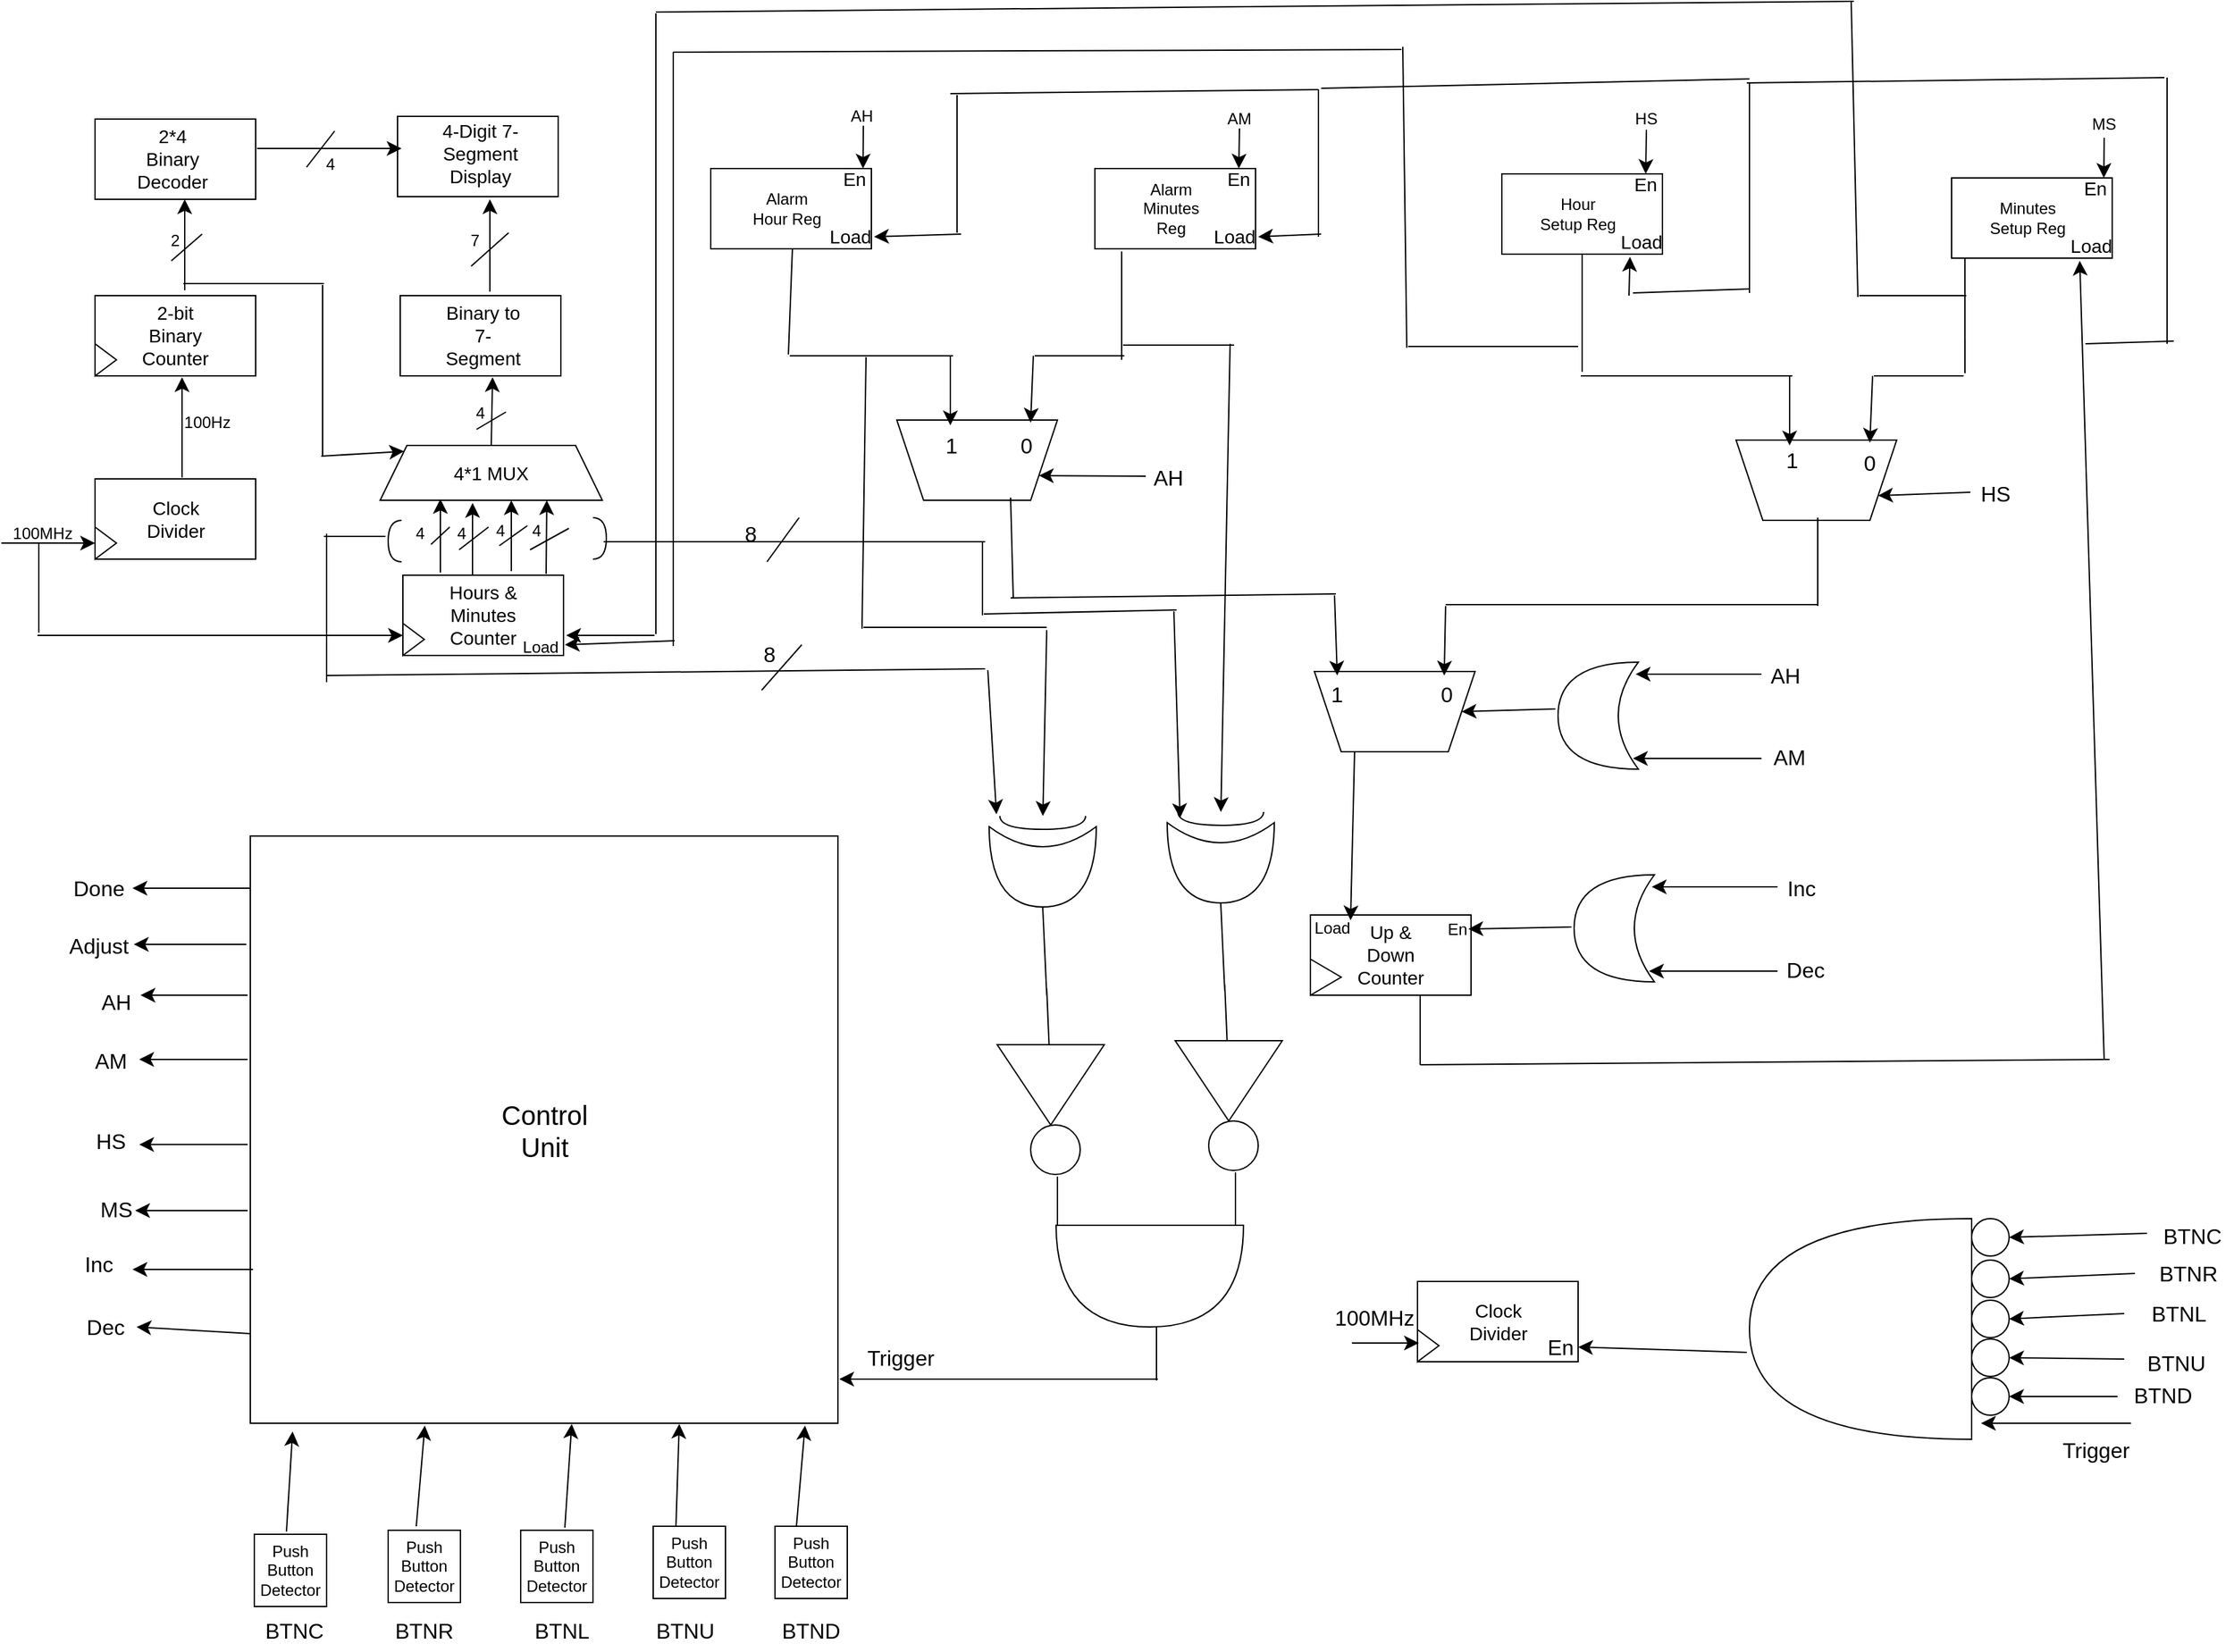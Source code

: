 <mxfile version="24.3.1" type="device">
  <diagram name="Page-1" id="gwILI0lYDebakYKZYeBu">
    <mxGraphModel dx="2870" dy="1778" grid="0" gridSize="10" guides="1" tooltips="1" connect="1" arrows="1" fold="1" page="0" pageScale="1" pageWidth="827" pageHeight="1169" math="0" shadow="0">
      <root>
        <mxCell id="0" />
        <mxCell id="1" parent="0" />
        <mxCell id="TdGyltSRt4Dew1mmWfEQ-4" value="" style="rounded=0;whiteSpace=wrap;html=1;" vertex="1" parent="1">
          <mxGeometry x="-426" y="262" width="120" height="60" as="geometry" />
        </mxCell>
        <mxCell id="TdGyltSRt4Dew1mmWfEQ-5" value="" style="triangle;whiteSpace=wrap;html=1;" vertex="1" parent="1">
          <mxGeometry x="-426" y="298" width="16" height="24" as="geometry" />
        </mxCell>
        <mxCell id="TdGyltSRt4Dew1mmWfEQ-6" value="" style="rounded=0;whiteSpace=wrap;html=1;flipV=1;flipH=0;" vertex="1" parent="1">
          <mxGeometry x="-426" y="125" width="120" height="60" as="geometry" />
        </mxCell>
        <mxCell id="TdGyltSRt4Dew1mmWfEQ-7" value="" style="triangle;whiteSpace=wrap;html=1;flipV=1;flipH=0;" vertex="1" parent="1">
          <mxGeometry x="-426" y="161" width="16" height="24" as="geometry" />
        </mxCell>
        <mxCell id="TdGyltSRt4Dew1mmWfEQ-8" value="" style="rounded=0;whiteSpace=wrap;html=1;" vertex="1" parent="1">
          <mxGeometry x="-426" y="-7" width="120" height="60" as="geometry" />
        </mxCell>
        <mxCell id="TdGyltSRt4Dew1mmWfEQ-9" value="" style="rounded=0;whiteSpace=wrap;html=1;" vertex="1" parent="1">
          <mxGeometry x="-200" y="-9" width="120" height="60" as="geometry" />
        </mxCell>
        <mxCell id="TdGyltSRt4Dew1mmWfEQ-10" value="" style="rounded=0;whiteSpace=wrap;html=1;" vertex="1" parent="1">
          <mxGeometry x="-198" y="125" width="120" height="60" as="geometry" />
        </mxCell>
        <mxCell id="TdGyltSRt4Dew1mmWfEQ-11" value="" style="shape=trapezoid;perimeter=trapezoidPerimeter;whiteSpace=wrap;html=1;fixedSize=1;" vertex="1" parent="1">
          <mxGeometry x="-213" y="237" width="166" height="41" as="geometry" />
        </mxCell>
        <mxCell id="TdGyltSRt4Dew1mmWfEQ-13" value="" style="rounded=0;whiteSpace=wrap;html=1;" vertex="1" parent="1">
          <mxGeometry x="-196" y="334" width="120" height="60" as="geometry" />
        </mxCell>
        <mxCell id="TdGyltSRt4Dew1mmWfEQ-14" value="" style="triangle;whiteSpace=wrap;html=1;" vertex="1" parent="1">
          <mxGeometry x="-196" y="370" width="16" height="24" as="geometry" />
        </mxCell>
        <mxCell id="TdGyltSRt4Dew1mmWfEQ-15" value="Clock Divider" style="text;strokeColor=none;fillColor=none;html=1;align=center;verticalAlign=middle;whiteSpace=wrap;rounded=0;fontSize=14;" vertex="1" parent="1">
          <mxGeometry x="-393.5" y="280.5" width="55" height="23" as="geometry" />
        </mxCell>
        <mxCell id="TdGyltSRt4Dew1mmWfEQ-16" value="2-bit Binary Counter" style="text;strokeColor=none;fillColor=none;html=1;align=center;verticalAlign=middle;whiteSpace=wrap;rounded=0;fontSize=14;" vertex="1" parent="1">
          <mxGeometry x="-396" y="140" width="60" height="30" as="geometry" />
        </mxCell>
        <mxCell id="TdGyltSRt4Dew1mmWfEQ-17" value="2*4 Binary Decoder" style="text;strokeColor=none;fillColor=none;html=1;align=center;verticalAlign=middle;whiteSpace=wrap;rounded=0;fontSize=14;" vertex="1" parent="1">
          <mxGeometry x="-398.5" y="8" width="60" height="30" as="geometry" />
        </mxCell>
        <mxCell id="TdGyltSRt4Dew1mmWfEQ-18" value="4-Digit 7-Segment Display" style="text;strokeColor=none;fillColor=none;html=1;align=center;verticalAlign=middle;whiteSpace=wrap;rounded=0;fontSize=14;" vertex="1" parent="1">
          <mxGeometry x="-168" y="4" width="60" height="30" as="geometry" />
        </mxCell>
        <mxCell id="TdGyltSRt4Dew1mmWfEQ-19" value="Binary to 7-Segment" style="text;strokeColor=none;fillColor=none;html=1;align=center;verticalAlign=middle;whiteSpace=wrap;rounded=0;fontSize=14;" vertex="1" parent="1">
          <mxGeometry x="-166" y="140" width="60" height="30" as="geometry" />
        </mxCell>
        <mxCell id="TdGyltSRt4Dew1mmWfEQ-20" value="4*1 MUX" style="text;strokeColor=none;fillColor=none;html=1;align=center;verticalAlign=middle;whiteSpace=wrap;rounded=0;fontSize=14;" vertex="1" parent="1">
          <mxGeometry x="-160" y="242.5" width="60" height="30" as="geometry" />
        </mxCell>
        <mxCell id="TdGyltSRt4Dew1mmWfEQ-21" value="Hours &amp;amp; Minutes Counter" style="text;strokeColor=none;fillColor=none;html=1;align=center;verticalAlign=middle;whiteSpace=wrap;rounded=0;fontSize=14;" vertex="1" parent="1">
          <mxGeometry x="-166" y="349" width="60" height="30" as="geometry" />
        </mxCell>
        <mxCell id="TdGyltSRt4Dew1mmWfEQ-22" value="" style="endArrow=classic;html=1;rounded=0;fontSize=12;startSize=8;endSize=8;curved=1;entryX=0;entryY=0.5;entryDx=0;entryDy=0;" edge="1" parent="1" target="TdGyltSRt4Dew1mmWfEQ-5">
          <mxGeometry width="50" height="50" relative="1" as="geometry">
            <mxPoint x="-496" y="310" as="sourcePoint" />
            <mxPoint x="-423" y="303.5" as="targetPoint" />
          </mxGeometry>
        </mxCell>
        <mxCell id="TdGyltSRt4Dew1mmWfEQ-24" value="" style="endArrow=classic;html=1;rounded=0;fontSize=12;startSize=8;endSize=8;curved=1;" edge="1" parent="1">
          <mxGeometry width="50" height="50" relative="1" as="geometry">
            <mxPoint x="-361" y="261" as="sourcePoint" />
            <mxPoint x="-361" y="186" as="targetPoint" />
          </mxGeometry>
        </mxCell>
        <mxCell id="TdGyltSRt4Dew1mmWfEQ-26" value="" style="endArrow=classic;html=1;rounded=0;fontSize=12;startSize=8;endSize=8;curved=1;" edge="1" parent="1">
          <mxGeometry width="50" height="50" relative="1" as="geometry">
            <mxPoint x="-359" y="121" as="sourcePoint" />
            <mxPoint x="-359" y="53" as="targetPoint" />
          </mxGeometry>
        </mxCell>
        <mxCell id="TdGyltSRt4Dew1mmWfEQ-28" value="" style="endArrow=classic;html=1;rounded=0;fontSize=12;startSize=8;endSize=8;curved=1;exitX=1.008;exitY=0.367;exitDx=0;exitDy=0;exitPerimeter=0;" edge="1" parent="1" source="TdGyltSRt4Dew1mmWfEQ-8">
          <mxGeometry width="50" height="50" relative="1" as="geometry">
            <mxPoint x="-247" y="65" as="sourcePoint" />
            <mxPoint x="-197" y="15" as="targetPoint" />
          </mxGeometry>
        </mxCell>
        <mxCell id="TdGyltSRt4Dew1mmWfEQ-30" value="" style="endArrow=classic;html=1;rounded=0;fontSize=12;startSize=8;endSize=8;curved=1;" edge="1" parent="1">
          <mxGeometry width="50" height="50" relative="1" as="geometry">
            <mxPoint x="-131" y="122" as="sourcePoint" />
            <mxPoint x="-131" y="53" as="targetPoint" />
          </mxGeometry>
        </mxCell>
        <mxCell id="TdGyltSRt4Dew1mmWfEQ-31" value="" style="endArrow=classic;html=1;rounded=0;fontSize=12;startSize=8;endSize=8;curved=1;exitX=0.5;exitY=0;exitDx=0;exitDy=0;" edge="1" parent="1" source="TdGyltSRt4Dew1mmWfEQ-11">
          <mxGeometry width="50" height="50" relative="1" as="geometry">
            <mxPoint x="-179" y="236" as="sourcePoint" />
            <mxPoint x="-129" y="186" as="targetPoint" />
          </mxGeometry>
        </mxCell>
        <mxCell id="TdGyltSRt4Dew1mmWfEQ-33" value="" style="endArrow=classic;html=1;rounded=0;fontSize=12;startSize=8;endSize=8;curved=1;" edge="1" parent="1">
          <mxGeometry width="50" height="50" relative="1" as="geometry">
            <mxPoint x="-168" y="332" as="sourcePoint" />
            <mxPoint x="-168" y="277" as="targetPoint" />
          </mxGeometry>
        </mxCell>
        <mxCell id="TdGyltSRt4Dew1mmWfEQ-36" value="" style="endArrow=classic;html=1;rounded=0;fontSize=12;startSize=8;endSize=8;curved=1;" edge="1" parent="1">
          <mxGeometry width="50" height="50" relative="1" as="geometry">
            <mxPoint x="-115" y="331" as="sourcePoint" />
            <mxPoint x="-115" y="278" as="targetPoint" />
          </mxGeometry>
        </mxCell>
        <mxCell id="TdGyltSRt4Dew1mmWfEQ-38" value="" style="endArrow=classic;html=1;rounded=0;fontSize=12;startSize=8;endSize=8;curved=1;entryX=0.75;entryY=1;entryDx=0;entryDy=0;" edge="1" parent="1" target="TdGyltSRt4Dew1mmWfEQ-11">
          <mxGeometry width="50" height="50" relative="1" as="geometry">
            <mxPoint x="-89" y="333" as="sourcePoint" />
            <mxPoint x="-89" y="280" as="targetPoint" />
          </mxGeometry>
        </mxCell>
        <mxCell id="TdGyltSRt4Dew1mmWfEQ-39" value="" style="endArrow=classic;html=1;rounded=0;fontSize=12;startSize=8;endSize=8;curved=1;entryX=0.416;entryY=1.049;entryDx=0;entryDy=0;entryPerimeter=0;" edge="1" parent="1" target="TdGyltSRt4Dew1mmWfEQ-11">
          <mxGeometry width="50" height="50" relative="1" as="geometry">
            <mxPoint x="-144" y="333.5" as="sourcePoint" />
            <mxPoint x="-144" y="281" as="targetPoint" />
          </mxGeometry>
        </mxCell>
        <mxCell id="TdGyltSRt4Dew1mmWfEQ-42" value="" style="endArrow=none;html=1;rounded=0;fontSize=12;startSize=8;endSize=8;curved=1;" edge="1" parent="1">
          <mxGeometry width="50" height="50" relative="1" as="geometry">
            <mxPoint x="-175" y="311" as="sourcePoint" />
            <mxPoint x="-161" y="298" as="targetPoint" />
          </mxGeometry>
        </mxCell>
        <mxCell id="TdGyltSRt4Dew1mmWfEQ-43" value="" style="endArrow=none;html=1;rounded=0;fontSize=12;startSize=8;endSize=8;curved=1;" edge="1" parent="1">
          <mxGeometry width="50" height="50" relative="1" as="geometry">
            <mxPoint x="-154" y="315" as="sourcePoint" />
            <mxPoint x="-132" y="298" as="targetPoint" />
          </mxGeometry>
        </mxCell>
        <mxCell id="TdGyltSRt4Dew1mmWfEQ-44" value="" style="endArrow=none;html=1;rounded=0;fontSize=12;startSize=8;endSize=8;curved=1;" edge="1" parent="1">
          <mxGeometry width="50" height="50" relative="1" as="geometry">
            <mxPoint x="-124" y="312" as="sourcePoint" />
            <mxPoint x="-103" y="297" as="targetPoint" />
          </mxGeometry>
        </mxCell>
        <mxCell id="TdGyltSRt4Dew1mmWfEQ-45" value="" style="endArrow=none;html=1;rounded=0;fontSize=12;startSize=8;endSize=8;curved=1;" edge="1" parent="1">
          <mxGeometry width="50" height="50" relative="1" as="geometry">
            <mxPoint x="-101" y="315" as="sourcePoint" />
            <mxPoint x="-72" y="299" as="targetPoint" />
          </mxGeometry>
        </mxCell>
        <mxCell id="TdGyltSRt4Dew1mmWfEQ-46" value="4" style="text;strokeColor=none;fillColor=none;html=1;align=center;verticalAlign=middle;whiteSpace=wrap;rounded=0;fontSize=12;" vertex="1" parent="1">
          <mxGeometry x="-213" y="288" width="60" height="30" as="geometry" />
        </mxCell>
        <mxCell id="TdGyltSRt4Dew1mmWfEQ-48" value="4" style="text;strokeColor=none;fillColor=none;html=1;align=center;verticalAlign=middle;whiteSpace=wrap;rounded=0;fontSize=12;" vertex="1" parent="1">
          <mxGeometry x="-182" y="288" width="60" height="30" as="geometry" />
        </mxCell>
        <mxCell id="TdGyltSRt4Dew1mmWfEQ-49" value="4" style="text;strokeColor=none;fillColor=none;html=1;align=center;verticalAlign=middle;whiteSpace=wrap;rounded=0;fontSize=12;" vertex="1" parent="1">
          <mxGeometry x="-153" y="286" width="60" height="30" as="geometry" />
        </mxCell>
        <mxCell id="TdGyltSRt4Dew1mmWfEQ-50" value="4" style="text;strokeColor=none;fillColor=none;html=1;align=center;verticalAlign=middle;whiteSpace=wrap;rounded=0;fontSize=12;" vertex="1" parent="1">
          <mxGeometry x="-126" y="286" width="60" height="30" as="geometry" />
        </mxCell>
        <mxCell id="TdGyltSRt4Dew1mmWfEQ-51" value="4" style="text;strokeColor=none;fillColor=none;html=1;align=center;verticalAlign=middle;whiteSpace=wrap;rounded=0;fontSize=12;" vertex="1" parent="1">
          <mxGeometry x="-168" y="198" width="60" height="30" as="geometry" />
        </mxCell>
        <mxCell id="TdGyltSRt4Dew1mmWfEQ-52" value="" style="endArrow=none;html=1;rounded=0;fontSize=12;startSize=8;endSize=8;curved=1;" edge="1" parent="1">
          <mxGeometry width="50" height="50" relative="1" as="geometry">
            <mxPoint x="-141" y="225" as="sourcePoint" />
            <mxPoint x="-119" y="212" as="targetPoint" />
          </mxGeometry>
        </mxCell>
        <mxCell id="TdGyltSRt4Dew1mmWfEQ-53" value="" style="endArrow=none;html=1;rounded=0;fontSize=12;startSize=8;endSize=8;curved=1;" edge="1" parent="1">
          <mxGeometry width="50" height="50" relative="1" as="geometry">
            <mxPoint x="-145" y="103" as="sourcePoint" />
            <mxPoint x="-117" y="78" as="targetPoint" />
          </mxGeometry>
        </mxCell>
        <mxCell id="TdGyltSRt4Dew1mmWfEQ-54" value="7" style="text;strokeColor=none;fillColor=none;html=1;align=center;verticalAlign=middle;whiteSpace=wrap;rounded=0;fontSize=12;" vertex="1" parent="1">
          <mxGeometry x="-172" y="69" width="60" height="30" as="geometry" />
        </mxCell>
        <mxCell id="TdGyltSRt4Dew1mmWfEQ-55" value="" style="endArrow=none;html=1;rounded=0;fontSize=12;startSize=8;endSize=8;curved=1;" edge="1" parent="1">
          <mxGeometry width="50" height="50" relative="1" as="geometry">
            <mxPoint x="-268" y="29" as="sourcePoint" />
            <mxPoint x="-247" y="2" as="targetPoint" />
          </mxGeometry>
        </mxCell>
        <mxCell id="TdGyltSRt4Dew1mmWfEQ-56" value="4" style="text;strokeColor=none;fillColor=none;html=1;align=center;verticalAlign=middle;whiteSpace=wrap;rounded=0;fontSize=12;" vertex="1" parent="1">
          <mxGeometry x="-280" y="12" width="60" height="30" as="geometry" />
        </mxCell>
        <mxCell id="TdGyltSRt4Dew1mmWfEQ-57" value="" style="endArrow=none;html=1;rounded=0;fontSize=12;startSize=8;endSize=8;curved=1;" edge="1" parent="1">
          <mxGeometry width="50" height="50" relative="1" as="geometry">
            <mxPoint x="-369" y="99" as="sourcePoint" />
            <mxPoint x="-346" y="79" as="targetPoint" />
          </mxGeometry>
        </mxCell>
        <mxCell id="TdGyltSRt4Dew1mmWfEQ-58" value="2" style="text;strokeColor=none;fillColor=none;html=1;align=center;verticalAlign=middle;whiteSpace=wrap;rounded=0;fontSize=12;" vertex="1" parent="1">
          <mxGeometry x="-396" y="69" width="60" height="30" as="geometry" />
        </mxCell>
        <mxCell id="TdGyltSRt4Dew1mmWfEQ-59" value="100Hz" style="text;strokeColor=none;fillColor=none;html=1;align=center;verticalAlign=middle;whiteSpace=wrap;rounded=0;fontSize=12;" vertex="1" parent="1">
          <mxGeometry x="-372" y="205" width="60" height="30" as="geometry" />
        </mxCell>
        <mxCell id="TdGyltSRt4Dew1mmWfEQ-60" value="100MHz&lt;div style=&quot;font-size: 12px;&quot;&gt;&lt;br style=&quot;font-size: 12px;&quot;&gt;&lt;/div&gt;" style="text;strokeColor=none;fillColor=none;html=1;align=center;verticalAlign=middle;whiteSpace=wrap;rounded=0;fontSize=12;" vertex="1" parent="1">
          <mxGeometry x="-495" y="295" width="60" height="30" as="geometry" />
        </mxCell>
        <mxCell id="TdGyltSRt4Dew1mmWfEQ-63" value="" style="endArrow=none;html=1;rounded=0;fontSize=12;startSize=8;endSize=8;curved=1;" edge="1" parent="1">
          <mxGeometry width="50" height="50" relative="1" as="geometry">
            <mxPoint x="-360" y="116" as="sourcePoint" />
            <mxPoint x="-255" y="116" as="targetPoint" />
          </mxGeometry>
        </mxCell>
        <mxCell id="TdGyltSRt4Dew1mmWfEQ-64" value="" style="endArrow=none;html=1;rounded=0;fontSize=12;startSize=8;endSize=8;curved=1;" edge="1" parent="1">
          <mxGeometry width="50" height="50" relative="1" as="geometry">
            <mxPoint x="-256" y="245" as="sourcePoint" />
            <mxPoint x="-256" y="117" as="targetPoint" />
          </mxGeometry>
        </mxCell>
        <mxCell id="TdGyltSRt4Dew1mmWfEQ-65" value="" style="endArrow=classic;html=1;rounded=0;fontSize=12;startSize=8;endSize=8;curved=1;entryX=0;entryY=0;entryDx=0;entryDy=0;" edge="1" parent="1" target="TdGyltSRt4Dew1mmWfEQ-11">
          <mxGeometry width="50" height="50" relative="1" as="geometry">
            <mxPoint x="-257" y="245" as="sourcePoint" />
            <mxPoint x="-207" y="195" as="targetPoint" />
          </mxGeometry>
        </mxCell>
        <mxCell id="TdGyltSRt4Dew1mmWfEQ-67" value="" style="endArrow=classic;html=1;rounded=0;fontSize=12;startSize=8;endSize=8;curved=1;" edge="1" parent="1">
          <mxGeometry width="50" height="50" relative="1" as="geometry">
            <mxPoint x="-469" y="379" as="sourcePoint" />
            <mxPoint x="-196" y="379" as="targetPoint" />
          </mxGeometry>
        </mxCell>
        <mxCell id="TdGyltSRt4Dew1mmWfEQ-68" value="" style="endArrow=none;html=1;rounded=0;fontSize=12;startSize=8;endSize=8;curved=1;" edge="1" parent="1">
          <mxGeometry width="50" height="50" relative="1" as="geometry">
            <mxPoint x="-468" y="377" as="sourcePoint" />
            <mxPoint x="-468" y="310" as="targetPoint" />
          </mxGeometry>
        </mxCell>
        <mxCell id="TdGyltSRt4Dew1mmWfEQ-69" value="" style="rounded=0;whiteSpace=wrap;html=1;" vertex="1" parent="1">
          <mxGeometry x="34" y="30" width="120" height="60" as="geometry" />
        </mxCell>
        <mxCell id="TdGyltSRt4Dew1mmWfEQ-74" value="Alarm Hour Reg" style="text;strokeColor=none;fillColor=none;html=1;align=center;verticalAlign=middle;whiteSpace=wrap;rounded=0;fontSize=12;" vertex="1" parent="1">
          <mxGeometry x="61" y="45" width="60" height="30" as="geometry" />
        </mxCell>
        <mxCell id="TdGyltSRt4Dew1mmWfEQ-78" value="En" style="text;strokeColor=none;fillColor=none;html=1;align=center;verticalAlign=middle;whiteSpace=wrap;rounded=0;fontSize=14;" vertex="1" parent="1">
          <mxGeometry x="129" y="30" width="25" height="15" as="geometry" />
        </mxCell>
        <mxCell id="TdGyltSRt4Dew1mmWfEQ-79" value="Load" style="text;strokeColor=none;fillColor=none;html=1;align=center;verticalAlign=middle;whiteSpace=wrap;rounded=0;fontSize=14;" vertex="1" parent="1">
          <mxGeometry x="121" y="70" width="35" height="22" as="geometry" />
        </mxCell>
        <mxCell id="TdGyltSRt4Dew1mmWfEQ-84" value="" style="rounded=0;whiteSpace=wrap;html=1;" vertex="1" parent="1">
          <mxGeometry x="321" y="30" width="120" height="60" as="geometry" />
        </mxCell>
        <mxCell id="TdGyltSRt4Dew1mmWfEQ-85" value="Alarm Minutes Reg" style="text;strokeColor=none;fillColor=none;html=1;align=center;verticalAlign=middle;whiteSpace=wrap;rounded=0;fontSize=12;" vertex="1" parent="1">
          <mxGeometry x="348" y="45" width="60" height="30" as="geometry" />
        </mxCell>
        <mxCell id="TdGyltSRt4Dew1mmWfEQ-86" value="En" style="text;strokeColor=none;fillColor=none;html=1;align=center;verticalAlign=middle;whiteSpace=wrap;rounded=0;fontSize=14;" vertex="1" parent="1">
          <mxGeometry x="416" y="30" width="25" height="15" as="geometry" />
        </mxCell>
        <mxCell id="TdGyltSRt4Dew1mmWfEQ-87" value="Load" style="text;strokeColor=none;fillColor=none;html=1;align=center;verticalAlign=middle;whiteSpace=wrap;rounded=0;fontSize=14;" vertex="1" parent="1">
          <mxGeometry x="408" y="70" width="35" height="22" as="geometry" />
        </mxCell>
        <mxCell id="TdGyltSRt4Dew1mmWfEQ-88" value="" style="rounded=0;whiteSpace=wrap;html=1;" vertex="1" parent="1">
          <mxGeometry x="625" y="34" width="120" height="60" as="geometry" />
        </mxCell>
        <mxCell id="TdGyltSRt4Dew1mmWfEQ-89" value="Hour Setup Reg" style="text;strokeColor=none;fillColor=none;html=1;align=center;verticalAlign=middle;whiteSpace=wrap;rounded=0;fontSize=12;" vertex="1" parent="1">
          <mxGeometry x="652" y="49" width="60" height="30" as="geometry" />
        </mxCell>
        <mxCell id="TdGyltSRt4Dew1mmWfEQ-90" value="En" style="text;strokeColor=none;fillColor=none;html=1;align=center;verticalAlign=middle;whiteSpace=wrap;rounded=0;fontSize=14;" vertex="1" parent="1">
          <mxGeometry x="720" y="34" width="25" height="15" as="geometry" />
        </mxCell>
        <mxCell id="TdGyltSRt4Dew1mmWfEQ-91" value="Load" style="text;strokeColor=none;fillColor=none;html=1;align=center;verticalAlign=middle;whiteSpace=wrap;rounded=0;fontSize=14;" vertex="1" parent="1">
          <mxGeometry x="712" y="74" width="35" height="22" as="geometry" />
        </mxCell>
        <mxCell id="TdGyltSRt4Dew1mmWfEQ-92" value="" style="rounded=0;whiteSpace=wrap;html=1;" vertex="1" parent="1">
          <mxGeometry x="961" y="37" width="120" height="60" as="geometry" />
        </mxCell>
        <mxCell id="TdGyltSRt4Dew1mmWfEQ-93" value="Minutes Setup Reg" style="text;strokeColor=none;fillColor=none;html=1;align=center;verticalAlign=middle;whiteSpace=wrap;rounded=0;fontSize=12;" vertex="1" parent="1">
          <mxGeometry x="988" y="52" width="60" height="30" as="geometry" />
        </mxCell>
        <mxCell id="TdGyltSRt4Dew1mmWfEQ-94" value="En" style="text;strokeColor=none;fillColor=none;html=1;align=center;verticalAlign=middle;whiteSpace=wrap;rounded=0;fontSize=14;" vertex="1" parent="1">
          <mxGeometry x="1056" y="37" width="25" height="15" as="geometry" />
        </mxCell>
        <mxCell id="TdGyltSRt4Dew1mmWfEQ-95" value="Load" style="text;strokeColor=none;fillColor=none;html=1;align=center;verticalAlign=middle;whiteSpace=wrap;rounded=0;fontSize=14;" vertex="1" parent="1">
          <mxGeometry x="1048" y="77" width="35" height="22" as="geometry" />
        </mxCell>
        <mxCell id="TdGyltSRt4Dew1mmWfEQ-96" value="" style="endArrow=classic;html=1;rounded=0;fontSize=12;startSize=8;endSize=8;curved=1;entryX=0.75;entryY=0;entryDx=0;entryDy=0;" edge="1" parent="1" target="TdGyltSRt4Dew1mmWfEQ-78">
          <mxGeometry width="50" height="50" relative="1" as="geometry">
            <mxPoint x="148" y="-2" as="sourcePoint" />
            <mxPoint x="150" y="4" as="targetPoint" />
          </mxGeometry>
        </mxCell>
        <mxCell id="TdGyltSRt4Dew1mmWfEQ-97" value="AH" style="text;strokeColor=none;fillColor=none;html=1;align=center;verticalAlign=middle;whiteSpace=wrap;rounded=0;fontSize=12;" vertex="1" parent="1">
          <mxGeometry x="117" y="-24" width="60" height="30" as="geometry" />
        </mxCell>
        <mxCell id="TdGyltSRt4Dew1mmWfEQ-98" style="edgeStyle=none;curved=1;rounded=0;orthogonalLoop=1;jettySize=auto;html=1;exitX=0;exitY=0;exitDx=0;exitDy=0;fontSize=12;startSize=8;endSize=8;" edge="1" parent="1" source="TdGyltSRt4Dew1mmWfEQ-97" target="TdGyltSRt4Dew1mmWfEQ-97">
          <mxGeometry relative="1" as="geometry" />
        </mxCell>
        <mxCell id="TdGyltSRt4Dew1mmWfEQ-99" value="" style="endArrow=classic;html=1;rounded=0;fontSize=12;startSize=8;endSize=8;curved=1;entryX=0.5;entryY=0;entryDx=0;entryDy=0;" edge="1" parent="1" target="TdGyltSRt4Dew1mmWfEQ-86">
          <mxGeometry width="50" height="50" relative="1" as="geometry">
            <mxPoint x="429" as="sourcePoint" />
            <mxPoint x="430" y="-50" as="targetPoint" />
          </mxGeometry>
        </mxCell>
        <mxCell id="TdGyltSRt4Dew1mmWfEQ-100" value="&lt;font style=&quot;font-size: 12px;&quot;&gt;AM&lt;/font&gt;" style="text;strokeColor=none;fillColor=none;html=1;align=center;verticalAlign=middle;whiteSpace=wrap;rounded=0;fontSize=16;" vertex="1" parent="1">
          <mxGeometry x="398.5" y="-24" width="60" height="30" as="geometry" />
        </mxCell>
        <mxCell id="TdGyltSRt4Dew1mmWfEQ-101" value="" style="endArrow=classic;html=1;rounded=0;fontSize=12;startSize=8;endSize=8;curved=1;entryX=0.5;entryY=0;entryDx=0;entryDy=0;" edge="1" parent="1" target="TdGyltSRt4Dew1mmWfEQ-90">
          <mxGeometry width="50" height="50" relative="1" as="geometry">
            <mxPoint x="733" y="1" as="sourcePoint" />
            <mxPoint x="734" y="-42" as="targetPoint" />
          </mxGeometry>
        </mxCell>
        <mxCell id="TdGyltSRt4Dew1mmWfEQ-102" value="HS" style="text;strokeColor=none;fillColor=none;html=1;align=center;verticalAlign=middle;whiteSpace=wrap;rounded=0;fontSize=12;" vertex="1" parent="1">
          <mxGeometry x="702.5" y="-22" width="60" height="30" as="geometry" />
        </mxCell>
        <mxCell id="TdGyltSRt4Dew1mmWfEQ-103" value="MS" style="text;strokeColor=none;fillColor=none;html=1;align=center;verticalAlign=middle;whiteSpace=wrap;rounded=0;fontSize=12;" vertex="1" parent="1">
          <mxGeometry x="1045" y="-18" width="60" height="30" as="geometry" />
        </mxCell>
        <mxCell id="TdGyltSRt4Dew1mmWfEQ-104" value="" style="endArrow=classic;html=1;rounded=0;fontSize=12;startSize=8;endSize=8;curved=1;entryX=0.75;entryY=0;entryDx=0;entryDy=0;" edge="1" parent="1" target="TdGyltSRt4Dew1mmWfEQ-94">
          <mxGeometry width="50" height="50" relative="1" as="geometry">
            <mxPoint x="1075" y="7" as="sourcePoint" />
            <mxPoint x="1077" y="-43" as="targetPoint" />
          </mxGeometry>
        </mxCell>
        <mxCell id="TdGyltSRt4Dew1mmWfEQ-105" value="" style="shape=trapezoid;perimeter=trapezoidPerimeter;whiteSpace=wrap;html=1;fixedSize=1;direction=west;" vertex="1" parent="1">
          <mxGeometry x="173" y="218" width="120" height="60" as="geometry" />
        </mxCell>
        <mxCell id="TdGyltSRt4Dew1mmWfEQ-107" value="" style="shape=trapezoid;perimeter=trapezoidPerimeter;whiteSpace=wrap;html=1;fixedSize=1;direction=west;" vertex="1" parent="1">
          <mxGeometry x="485" y="406" width="120" height="60" as="geometry" />
        </mxCell>
        <mxCell id="TdGyltSRt4Dew1mmWfEQ-108" value="" style="endArrow=none;html=1;rounded=0;fontSize=12;startSize=8;endSize=8;curved=1;" edge="1" parent="1">
          <mxGeometry width="50" height="50" relative="1" as="geometry">
            <mxPoint x="92" y="169" as="sourcePoint" />
            <mxPoint x="95" y="90" as="targetPoint" />
          </mxGeometry>
        </mxCell>
        <mxCell id="TdGyltSRt4Dew1mmWfEQ-109" value="" style="endArrow=none;html=1;rounded=0;fontSize=12;startSize=8;endSize=8;curved=1;" edge="1" parent="1">
          <mxGeometry width="50" height="50" relative="1" as="geometry">
            <mxPoint x="93" y="170" as="sourcePoint" />
            <mxPoint x="215" y="170" as="targetPoint" />
          </mxGeometry>
        </mxCell>
        <mxCell id="TdGyltSRt4Dew1mmWfEQ-110" value="" style="endArrow=classic;html=1;rounded=0;fontSize=12;startSize=8;endSize=8;curved=1;" edge="1" parent="1">
          <mxGeometry width="50" height="50" relative="1" as="geometry">
            <mxPoint x="213" y="170" as="sourcePoint" />
            <mxPoint x="213" y="222" as="targetPoint" />
          </mxGeometry>
        </mxCell>
        <mxCell id="TdGyltSRt4Dew1mmWfEQ-111" value="" style="endArrow=none;html=1;rounded=0;fontSize=12;startSize=8;endSize=8;curved=1;" edge="1" parent="1">
          <mxGeometry width="50" height="50" relative="1" as="geometry">
            <mxPoint x="341" y="173" as="sourcePoint" />
            <mxPoint x="341" y="92" as="targetPoint" />
          </mxGeometry>
        </mxCell>
        <mxCell id="TdGyltSRt4Dew1mmWfEQ-119" value="" style="endArrow=none;html=1;rounded=0;fontSize=12;startSize=8;endSize=8;curved=1;" edge="1" parent="1">
          <mxGeometry width="50" height="50" relative="1" as="geometry">
            <mxPoint x="276" y="170" as="sourcePoint" />
            <mxPoint x="343" y="170" as="targetPoint" />
          </mxGeometry>
        </mxCell>
        <mxCell id="TdGyltSRt4Dew1mmWfEQ-120" value="" style="endArrow=classic;html=1;rounded=0;fontSize=12;startSize=8;endSize=8;curved=1;entryX=0.167;entryY=0.967;entryDx=0;entryDy=0;entryPerimeter=0;" edge="1" parent="1" target="TdGyltSRt4Dew1mmWfEQ-105">
          <mxGeometry width="50" height="50" relative="1" as="geometry">
            <mxPoint x="275" y="170" as="sourcePoint" />
            <mxPoint x="325" y="120" as="targetPoint" />
          </mxGeometry>
        </mxCell>
        <mxCell id="TdGyltSRt4Dew1mmWfEQ-126" value="" style="shape=trapezoid;perimeter=trapezoidPerimeter;whiteSpace=wrap;html=1;fixedSize=1;direction=west;" vertex="1" parent="1">
          <mxGeometry x="800" y="233" width="120" height="60" as="geometry" />
        </mxCell>
        <mxCell id="TdGyltSRt4Dew1mmWfEQ-127" value="" style="endArrow=none;html=1;rounded=0;fontSize=12;startSize=8;endSize=8;curved=1;" edge="1" parent="1">
          <mxGeometry width="50" height="50" relative="1" as="geometry">
            <mxPoint x="684" y="185" as="sourcePoint" />
            <mxPoint x="842" y="185" as="targetPoint" />
          </mxGeometry>
        </mxCell>
        <mxCell id="TdGyltSRt4Dew1mmWfEQ-128" value="" style="endArrow=classic;html=1;rounded=0;fontSize=12;startSize=8;endSize=8;curved=1;" edge="1" parent="1">
          <mxGeometry width="50" height="50" relative="1" as="geometry">
            <mxPoint x="840" y="185" as="sourcePoint" />
            <mxPoint x="840" y="237" as="targetPoint" />
          </mxGeometry>
        </mxCell>
        <mxCell id="TdGyltSRt4Dew1mmWfEQ-129" value="" style="endArrow=none;html=1;rounded=0;fontSize=12;startSize=8;endSize=8;curved=1;" edge="1" parent="1">
          <mxGeometry width="50" height="50" relative="1" as="geometry">
            <mxPoint x="903" y="185" as="sourcePoint" />
            <mxPoint x="970" y="185" as="targetPoint" />
          </mxGeometry>
        </mxCell>
        <mxCell id="TdGyltSRt4Dew1mmWfEQ-130" value="" style="endArrow=classic;html=1;rounded=0;fontSize=12;startSize=8;endSize=8;curved=1;entryX=0.167;entryY=0.967;entryDx=0;entryDy=0;entryPerimeter=0;" edge="1" parent="1" target="TdGyltSRt4Dew1mmWfEQ-126">
          <mxGeometry width="50" height="50" relative="1" as="geometry">
            <mxPoint x="902" y="185" as="sourcePoint" />
            <mxPoint x="952" y="135" as="targetPoint" />
          </mxGeometry>
        </mxCell>
        <mxCell id="TdGyltSRt4Dew1mmWfEQ-131" value="" style="endArrow=none;html=1;rounded=0;fontSize=12;startSize=8;endSize=8;curved=1;entryX=0.083;entryY=1;entryDx=0;entryDy=0;entryPerimeter=0;" edge="1" parent="1" target="TdGyltSRt4Dew1mmWfEQ-92">
          <mxGeometry width="50" height="50" relative="1" as="geometry">
            <mxPoint x="971" y="183" as="sourcePoint" />
            <mxPoint x="979" y="99" as="targetPoint" />
          </mxGeometry>
        </mxCell>
        <mxCell id="TdGyltSRt4Dew1mmWfEQ-132" value="" style="endArrow=none;html=1;rounded=0;fontSize=12;startSize=8;endSize=8;curved=1;entryX=0.5;entryY=1;entryDx=0;entryDy=0;" edge="1" parent="1" target="TdGyltSRt4Dew1mmWfEQ-88">
          <mxGeometry width="50" height="50" relative="1" as="geometry">
            <mxPoint x="685" y="182" as="sourcePoint" />
            <mxPoint x="675" y="94" as="targetPoint" />
          </mxGeometry>
        </mxCell>
        <mxCell id="TdGyltSRt4Dew1mmWfEQ-133" value="" style="endArrow=none;html=1;rounded=0;fontSize=12;startSize=8;endSize=8;curved=1;" edge="1" parent="1">
          <mxGeometry width="50" height="50" relative="1" as="geometry">
            <mxPoint x="861" y="357" as="sourcePoint" />
            <mxPoint x="861" y="291" as="targetPoint" />
          </mxGeometry>
        </mxCell>
        <mxCell id="TdGyltSRt4Dew1mmWfEQ-134" value="" style="endArrow=none;html=1;rounded=0;fontSize=12;startSize=8;endSize=8;curved=1;" edge="1" parent="1">
          <mxGeometry width="50" height="50" relative="1" as="geometry">
            <mxPoint x="583" y="356" as="sourcePoint" />
            <mxPoint x="861" y="356" as="targetPoint" />
          </mxGeometry>
        </mxCell>
        <mxCell id="TdGyltSRt4Dew1mmWfEQ-136" value="" style="endArrow=none;html=1;rounded=0;fontSize=12;startSize=8;endSize=8;curved=1;" edge="1" parent="1">
          <mxGeometry width="50" height="50" relative="1" as="geometry">
            <mxPoint x="260" y="351" as="sourcePoint" />
            <mxPoint x="258" y="276" as="targetPoint" />
          </mxGeometry>
        </mxCell>
        <mxCell id="TdGyltSRt4Dew1mmWfEQ-137" value="" style="endArrow=none;html=1;rounded=0;fontSize=12;startSize=8;endSize=8;curved=1;" edge="1" parent="1">
          <mxGeometry width="50" height="50" relative="1" as="geometry">
            <mxPoint x="258" y="351" as="sourcePoint" />
            <mxPoint x="501" y="348" as="targetPoint" />
          </mxGeometry>
        </mxCell>
        <mxCell id="TdGyltSRt4Dew1mmWfEQ-139" value="" style="endArrow=classic;html=1;rounded=0;fontSize=12;startSize=8;endSize=8;curved=1;entryX=0.192;entryY=0.95;entryDx=0;entryDy=0;entryPerimeter=0;" edge="1" parent="1" target="TdGyltSRt4Dew1mmWfEQ-107">
          <mxGeometry width="50" height="50" relative="1" as="geometry">
            <mxPoint x="583" y="357" as="sourcePoint" />
            <mxPoint x="633" y="307" as="targetPoint" />
          </mxGeometry>
        </mxCell>
        <mxCell id="TdGyltSRt4Dew1mmWfEQ-140" value="" style="endArrow=classic;html=1;rounded=0;fontSize=12;startSize=8;endSize=8;curved=1;entryX=0.858;entryY=0.95;entryDx=0;entryDy=0;entryPerimeter=0;" edge="1" parent="1" target="TdGyltSRt4Dew1mmWfEQ-107">
          <mxGeometry width="50" height="50" relative="1" as="geometry">
            <mxPoint x="500" y="349" as="sourcePoint" />
            <mxPoint x="550" y="299" as="targetPoint" />
          </mxGeometry>
        </mxCell>
        <mxCell id="TdGyltSRt4Dew1mmWfEQ-142" value="0" style="text;strokeColor=none;fillColor=none;html=1;align=center;verticalAlign=middle;whiteSpace=wrap;rounded=0;fontSize=16;" vertex="1" parent="1">
          <mxGeometry x="240" y="222" width="60" height="30" as="geometry" />
        </mxCell>
        <mxCell id="TdGyltSRt4Dew1mmWfEQ-143" value="1" style="text;strokeColor=none;fillColor=none;html=1;align=center;verticalAlign=middle;whiteSpace=wrap;rounded=0;fontSize=16;" vertex="1" parent="1">
          <mxGeometry x="184" y="222" width="60" height="30" as="geometry" />
        </mxCell>
        <mxCell id="TdGyltSRt4Dew1mmWfEQ-144" value="0" style="text;strokeColor=none;fillColor=none;html=1;align=center;verticalAlign=middle;whiteSpace=wrap;rounded=0;fontSize=16;" vertex="1" parent="1">
          <mxGeometry x="870" y="235" width="60" height="30" as="geometry" />
        </mxCell>
        <mxCell id="TdGyltSRt4Dew1mmWfEQ-145" value="1" style="text;strokeColor=none;fillColor=none;html=1;align=center;verticalAlign=middle;whiteSpace=wrap;rounded=0;fontSize=16;" vertex="1" parent="1">
          <mxGeometry x="812" y="233" width="60" height="30" as="geometry" />
        </mxCell>
        <mxCell id="TdGyltSRt4Dew1mmWfEQ-147" value="" style="endArrow=classic;html=1;rounded=0;fontSize=12;startSize=8;endSize=8;curved=1;entryX=0;entryY=0.25;entryDx=0;entryDy=0;" edge="1" parent="1" target="TdGyltSRt4Dew1mmWfEQ-105">
          <mxGeometry width="50" height="50" relative="1" as="geometry">
            <mxPoint x="359" y="260" as="sourcePoint" />
            <mxPoint x="395" y="225" as="targetPoint" />
          </mxGeometry>
        </mxCell>
        <mxCell id="TdGyltSRt4Dew1mmWfEQ-148" value="" style="endArrow=classic;html=1;rounded=0;fontSize=12;startSize=8;endSize=8;curved=1;entryX=0;entryY=0.25;entryDx=0;entryDy=0;" edge="1" parent="1" target="TdGyltSRt4Dew1mmWfEQ-126">
          <mxGeometry width="50" height="50" relative="1" as="geometry">
            <mxPoint x="975" y="272" as="sourcePoint" />
            <mxPoint x="1020" y="228" as="targetPoint" />
          </mxGeometry>
        </mxCell>
        <mxCell id="TdGyltSRt4Dew1mmWfEQ-149" value="AH" style="text;strokeColor=none;fillColor=none;html=1;align=center;verticalAlign=middle;whiteSpace=wrap;rounded=0;fontSize=16;" vertex="1" parent="1">
          <mxGeometry x="346" y="246" width="60" height="30" as="geometry" />
        </mxCell>
        <mxCell id="TdGyltSRt4Dew1mmWfEQ-150" value="HS" style="text;strokeColor=none;fillColor=none;html=1;align=center;verticalAlign=middle;whiteSpace=wrap;rounded=0;fontSize=16;" vertex="1" parent="1">
          <mxGeometry x="964" y="258" width="60" height="30" as="geometry" />
        </mxCell>
        <mxCell id="TdGyltSRt4Dew1mmWfEQ-151" value="" style="shape=xor;whiteSpace=wrap;html=1;direction=west;" vertex="1" parent="1">
          <mxGeometry x="667" y="399" width="60" height="80" as="geometry" />
        </mxCell>
        <mxCell id="TdGyltSRt4Dew1mmWfEQ-152" value="" style="endArrow=classic;html=1;rounded=0;fontSize=12;startSize=8;endSize=8;curved=1;entryX=0.033;entryY=0.888;entryDx=0;entryDy=0;entryPerimeter=0;" edge="1" parent="1" target="TdGyltSRt4Dew1mmWfEQ-151">
          <mxGeometry width="50" height="50" relative="1" as="geometry">
            <mxPoint x="819" y="408" as="sourcePoint" />
            <mxPoint x="862" y="361" as="targetPoint" />
          </mxGeometry>
        </mxCell>
        <mxCell id="TdGyltSRt4Dew1mmWfEQ-153" value="" style="endArrow=classic;html=1;rounded=0;fontSize=12;startSize=8;endSize=8;curved=1;entryX=0.067;entryY=0.1;entryDx=0;entryDy=0;entryPerimeter=0;" edge="1" parent="1" target="TdGyltSRt4Dew1mmWfEQ-151">
          <mxGeometry width="50" height="50" relative="1" as="geometry">
            <mxPoint x="819" y="471" as="sourcePoint" />
            <mxPoint x="862" y="425" as="targetPoint" />
          </mxGeometry>
        </mxCell>
        <mxCell id="TdGyltSRt4Dew1mmWfEQ-154" value="AH" style="text;strokeColor=none;fillColor=none;html=1;align=center;verticalAlign=middle;whiteSpace=wrap;rounded=0;fontSize=16;" vertex="1" parent="1">
          <mxGeometry x="807" y="394" width="60" height="30" as="geometry" />
        </mxCell>
        <mxCell id="TdGyltSRt4Dew1mmWfEQ-155" value="AM" style="text;strokeColor=none;fillColor=none;html=1;align=center;verticalAlign=middle;whiteSpace=wrap;rounded=0;fontSize=16;" vertex="1" parent="1">
          <mxGeometry x="810" y="455" width="60" height="30" as="geometry" />
        </mxCell>
        <mxCell id="TdGyltSRt4Dew1mmWfEQ-156" value="" style="endArrow=classic;html=1;rounded=0;fontSize=12;startSize=8;endSize=8;curved=1;entryX=0;entryY=0.5;entryDx=0;entryDy=0;" edge="1" parent="1" target="TdGyltSRt4Dew1mmWfEQ-107">
          <mxGeometry width="50" height="50" relative="1" as="geometry">
            <mxPoint x="665" y="434" as="sourcePoint" />
            <mxPoint x="715" y="384" as="targetPoint" />
          </mxGeometry>
        </mxCell>
        <mxCell id="TdGyltSRt4Dew1mmWfEQ-157" value="0" style="text;strokeColor=none;fillColor=none;html=1;align=center;verticalAlign=middle;whiteSpace=wrap;rounded=0;fontSize=16;" vertex="1" parent="1">
          <mxGeometry x="554" y="408" width="60" height="30" as="geometry" />
        </mxCell>
        <mxCell id="TdGyltSRt4Dew1mmWfEQ-158" value="1" style="text;strokeColor=none;fillColor=none;html=1;align=center;verticalAlign=middle;whiteSpace=wrap;rounded=0;fontSize=16;" vertex="1" parent="1">
          <mxGeometry x="472" y="408" width="60" height="30" as="geometry" />
        </mxCell>
        <mxCell id="TdGyltSRt4Dew1mmWfEQ-159" value="" style="rounded=0;whiteSpace=wrap;html=1;" vertex="1" parent="1">
          <mxGeometry x="482" y="588" width="120" height="60" as="geometry" />
        </mxCell>
        <mxCell id="TdGyltSRt4Dew1mmWfEQ-160" value="Up &amp;amp; Down Counter" style="text;strokeColor=none;fillColor=none;html=1;align=center;verticalAlign=middle;whiteSpace=wrap;rounded=0;fontSize=14;" vertex="1" parent="1">
          <mxGeometry x="512" y="603" width="60" height="30" as="geometry" />
        </mxCell>
        <mxCell id="TdGyltSRt4Dew1mmWfEQ-161" value="" style="triangle;whiteSpace=wrap;html=1;" vertex="1" parent="1">
          <mxGeometry x="482" y="621" width="23" height="27" as="geometry" />
        </mxCell>
        <mxCell id="TdGyltSRt4Dew1mmWfEQ-162" value="Load" style="text;strokeColor=none;fillColor=none;html=1;align=center;verticalAlign=middle;whiteSpace=wrap;rounded=0;fontSize=12;" vertex="1" parent="1">
          <mxGeometry x="485" y="592" width="27" height="11" as="geometry" />
        </mxCell>
        <mxCell id="TdGyltSRt4Dew1mmWfEQ-163" value="" style="endArrow=classic;html=1;rounded=0;fontSize=12;startSize=8;endSize=8;curved=1;exitX=0.75;exitY=0;exitDx=0;exitDy=0;entryX=1;entryY=0;entryDx=0;entryDy=0;" edge="1" parent="1" source="TdGyltSRt4Dew1mmWfEQ-107" target="TdGyltSRt4Dew1mmWfEQ-162">
          <mxGeometry width="50" height="50" relative="1" as="geometry">
            <mxPoint x="532" y="466" as="sourcePoint" />
            <mxPoint x="529" y="545" as="targetPoint" />
          </mxGeometry>
        </mxCell>
        <mxCell id="TdGyltSRt4Dew1mmWfEQ-164" value="En" style="text;strokeColor=none;fillColor=none;html=1;align=center;verticalAlign=middle;whiteSpace=wrap;rounded=0;fontSize=12;" vertex="1" parent="1">
          <mxGeometry x="584" y="592" width="16" height="13" as="geometry" />
        </mxCell>
        <mxCell id="TdGyltSRt4Dew1mmWfEQ-171" value="" style="shape=xor;whiteSpace=wrap;html=1;direction=west;" vertex="1" parent="1">
          <mxGeometry x="679" y="558" width="60" height="80" as="geometry" />
        </mxCell>
        <mxCell id="TdGyltSRt4Dew1mmWfEQ-172" value="" style="endArrow=classic;html=1;rounded=0;fontSize=12;startSize=8;endSize=8;curved=1;entryX=0.033;entryY=0.888;entryDx=0;entryDy=0;entryPerimeter=0;" edge="1" parent="1" target="TdGyltSRt4Dew1mmWfEQ-171">
          <mxGeometry width="50" height="50" relative="1" as="geometry">
            <mxPoint x="831" y="567" as="sourcePoint" />
            <mxPoint x="874" y="520" as="targetPoint" />
          </mxGeometry>
        </mxCell>
        <mxCell id="TdGyltSRt4Dew1mmWfEQ-173" value="" style="endArrow=classic;html=1;rounded=0;fontSize=12;startSize=8;endSize=8;curved=1;entryX=0.067;entryY=0.1;entryDx=0;entryDy=0;entryPerimeter=0;" edge="1" parent="1" target="TdGyltSRt4Dew1mmWfEQ-171">
          <mxGeometry width="50" height="50" relative="1" as="geometry">
            <mxPoint x="831" y="630" as="sourcePoint" />
            <mxPoint x="874" y="584" as="targetPoint" />
          </mxGeometry>
        </mxCell>
        <mxCell id="TdGyltSRt4Dew1mmWfEQ-174" value="Inc" style="text;strokeColor=none;fillColor=none;html=1;align=center;verticalAlign=middle;whiteSpace=wrap;rounded=0;fontSize=16;" vertex="1" parent="1">
          <mxGeometry x="819" y="553" width="60" height="30" as="geometry" />
        </mxCell>
        <mxCell id="TdGyltSRt4Dew1mmWfEQ-175" value="Dec" style="text;strokeColor=none;fillColor=none;html=1;align=center;verticalAlign=middle;whiteSpace=wrap;rounded=0;fontSize=16;" vertex="1" parent="1">
          <mxGeometry x="822" y="614" width="60" height="30" as="geometry" />
        </mxCell>
        <mxCell id="TdGyltSRt4Dew1mmWfEQ-176" value="" style="endArrow=classic;html=1;rounded=0;fontSize=12;startSize=8;endSize=8;curved=1;entryX=1;entryY=0.5;entryDx=0;entryDy=0;" edge="1" parent="1" target="TdGyltSRt4Dew1mmWfEQ-164">
          <mxGeometry width="50" height="50" relative="1" as="geometry">
            <mxPoint x="677" y="597" as="sourcePoint" />
            <mxPoint x="727" y="547" as="targetPoint" />
          </mxGeometry>
        </mxCell>
        <mxCell id="TdGyltSRt4Dew1mmWfEQ-178" value="" style="endArrow=none;html=1;rounded=0;fontSize=12;startSize=8;endSize=8;curved=1;" edge="1" parent="1">
          <mxGeometry width="50" height="50" relative="1" as="geometry">
            <mxPoint x="564" y="648" as="sourcePoint" />
            <mxPoint x="564" y="700" as="targetPoint" />
          </mxGeometry>
        </mxCell>
        <mxCell id="TdGyltSRt4Dew1mmWfEQ-179" value="" style="endArrow=none;html=1;rounded=0;fontSize=12;startSize=8;endSize=8;curved=1;" edge="1" parent="1">
          <mxGeometry width="50" height="50" relative="1" as="geometry">
            <mxPoint x="564" y="700" as="sourcePoint" />
            <mxPoint x="1079" y="696" as="targetPoint" />
          </mxGeometry>
        </mxCell>
        <mxCell id="TdGyltSRt4Dew1mmWfEQ-180" value="" style="endArrow=classic;html=1;rounded=0;fontSize=12;startSize=8;endSize=8;curved=1;entryX=0.25;entryY=1;entryDx=0;entryDy=0;" edge="1" parent="1" target="TdGyltSRt4Dew1mmWfEQ-95">
          <mxGeometry width="50" height="50" relative="1" as="geometry">
            <mxPoint x="1075" y="696" as="sourcePoint" />
            <mxPoint x="1125" y="646" as="targetPoint" />
          </mxGeometry>
        </mxCell>
        <mxCell id="TdGyltSRt4Dew1mmWfEQ-181" value="" style="endArrow=none;html=1;rounded=0;fontSize=12;startSize=8;endSize=8;curved=1;" edge="1" parent="1">
          <mxGeometry width="50" height="50" relative="1" as="geometry">
            <mxPoint x="1061" y="161" as="sourcePoint" />
            <mxPoint x="1127" y="159" as="targetPoint" />
          </mxGeometry>
        </mxCell>
        <mxCell id="TdGyltSRt4Dew1mmWfEQ-182" value="" style="endArrow=none;html=1;rounded=0;fontSize=12;startSize=8;endSize=8;curved=1;" edge="1" parent="1">
          <mxGeometry width="50" height="50" relative="1" as="geometry">
            <mxPoint x="1122" y="161" as="sourcePoint" />
            <mxPoint x="1122" y="-38" as="targetPoint" />
          </mxGeometry>
        </mxCell>
        <mxCell id="TdGyltSRt4Dew1mmWfEQ-183" value="" style="endArrow=none;html=1;rounded=0;fontSize=12;startSize=8;endSize=8;curved=1;" edge="1" parent="1">
          <mxGeometry width="50" height="50" relative="1" as="geometry">
            <mxPoint x="808" y="-34" as="sourcePoint" />
            <mxPoint x="1120" y="-38" as="targetPoint" />
          </mxGeometry>
        </mxCell>
        <mxCell id="TdGyltSRt4Dew1mmWfEQ-184" value="" style="endArrow=none;html=1;rounded=0;fontSize=12;startSize=8;endSize=8;curved=1;" edge="1" parent="1">
          <mxGeometry width="50" height="50" relative="1" as="geometry">
            <mxPoint x="810" y="123" as="sourcePoint" />
            <mxPoint x="810" y="-34" as="targetPoint" />
          </mxGeometry>
        </mxCell>
        <mxCell id="TdGyltSRt4Dew1mmWfEQ-185" value="" style="endArrow=none;html=1;rounded=0;fontSize=12;startSize=8;endSize=8;curved=1;" edge="1" parent="1">
          <mxGeometry width="50" height="50" relative="1" as="geometry">
            <mxPoint x="723" y="123" as="sourcePoint" />
            <mxPoint x="810" y="120" as="targetPoint" />
          </mxGeometry>
        </mxCell>
        <mxCell id="TdGyltSRt4Dew1mmWfEQ-186" value="" style="endArrow=classic;html=1;rounded=0;fontSize=12;startSize=8;endSize=8;curved=1;entryX=0.25;entryY=1;entryDx=0;entryDy=0;" edge="1" parent="1" target="TdGyltSRt4Dew1mmWfEQ-91">
          <mxGeometry width="50" height="50" relative="1" as="geometry">
            <mxPoint x="720" y="125" as="sourcePoint" />
            <mxPoint x="770" y="75" as="targetPoint" />
          </mxGeometry>
        </mxCell>
        <mxCell id="TdGyltSRt4Dew1mmWfEQ-187" value="Load" style="text;strokeColor=none;fillColor=none;html=1;align=center;verticalAlign=middle;whiteSpace=wrap;rounded=0;fontSize=12;" vertex="1" parent="1">
          <mxGeometry x="-102" y="383" width="18" height="9" as="geometry" />
        </mxCell>
        <mxCell id="TdGyltSRt4Dew1mmWfEQ-189" value="" style="endArrow=none;html=1;rounded=0;fontSize=12;startSize=8;endSize=8;curved=1;" edge="1" parent="1">
          <mxGeometry width="50" height="50" relative="1" as="geometry">
            <mxPoint x="682" y="163" as="sourcePoint" />
            <mxPoint x="555" y="163" as="targetPoint" />
          </mxGeometry>
        </mxCell>
        <mxCell id="TdGyltSRt4Dew1mmWfEQ-190" value="" style="endArrow=none;html=1;rounded=0;fontSize=12;startSize=8;endSize=8;curved=1;" edge="1" parent="1">
          <mxGeometry width="50" height="50" relative="1" as="geometry">
            <mxPoint x="554" y="164" as="sourcePoint" />
            <mxPoint x="551" y="-61" as="targetPoint" />
          </mxGeometry>
        </mxCell>
        <mxCell id="TdGyltSRt4Dew1mmWfEQ-192" value="" style="endArrow=none;html=1;rounded=0;fontSize=12;startSize=8;endSize=8;curved=1;" edge="1" parent="1">
          <mxGeometry width="50" height="50" relative="1" as="geometry">
            <mxPoint x="550" y="-59" as="sourcePoint" />
            <mxPoint x="6" y="-57" as="targetPoint" />
          </mxGeometry>
        </mxCell>
        <mxCell id="TdGyltSRt4Dew1mmWfEQ-193" value="" style="endArrow=none;html=1;rounded=0;fontSize=12;startSize=8;endSize=8;curved=1;" edge="1" parent="1">
          <mxGeometry width="50" height="50" relative="1" as="geometry">
            <mxPoint x="6" y="387" as="sourcePoint" />
            <mxPoint x="6" y="-57" as="targetPoint" />
          </mxGeometry>
        </mxCell>
        <mxCell id="TdGyltSRt4Dew1mmWfEQ-194" value="" style="endArrow=classic;html=1;rounded=0;fontSize=12;startSize=8;endSize=8;curved=1;entryX=1.008;entryY=0.867;entryDx=0;entryDy=0;entryPerimeter=0;" edge="1" parent="1" target="TdGyltSRt4Dew1mmWfEQ-13">
          <mxGeometry width="50" height="50" relative="1" as="geometry">
            <mxPoint x="7" y="383" as="sourcePoint" />
            <mxPoint x="55" y="339" as="targetPoint" />
          </mxGeometry>
        </mxCell>
        <mxCell id="TdGyltSRt4Dew1mmWfEQ-196" value="" style="endArrow=none;html=1;rounded=0;fontSize=12;startSize=8;endSize=8;curved=1;" edge="1" parent="1">
          <mxGeometry width="50" height="50" relative="1" as="geometry">
            <mxPoint x="892" y="125" as="sourcePoint" />
            <mxPoint x="972" y="125" as="targetPoint" />
          </mxGeometry>
        </mxCell>
        <mxCell id="TdGyltSRt4Dew1mmWfEQ-197" value="" style="endArrow=none;html=1;rounded=0;fontSize=12;startSize=8;endSize=8;curved=1;" edge="1" parent="1">
          <mxGeometry width="50" height="50" relative="1" as="geometry">
            <mxPoint x="891" y="126" as="sourcePoint" />
            <mxPoint x="886" y="-95" as="targetPoint" />
          </mxGeometry>
        </mxCell>
        <mxCell id="TdGyltSRt4Dew1mmWfEQ-198" value="" style="endArrow=none;html=1;rounded=0;fontSize=12;startSize=8;endSize=8;curved=1;" edge="1" parent="1">
          <mxGeometry width="50" height="50" relative="1" as="geometry">
            <mxPoint x="-7" y="-87" as="sourcePoint" />
            <mxPoint x="888" y="-95" as="targetPoint" />
          </mxGeometry>
        </mxCell>
        <mxCell id="TdGyltSRt4Dew1mmWfEQ-199" value="" style="endArrow=none;html=1;rounded=0;fontSize=12;startSize=8;endSize=8;curved=1;" edge="1" parent="1">
          <mxGeometry width="50" height="50" relative="1" as="geometry">
            <mxPoint x="-7" y="378" as="sourcePoint" />
            <mxPoint x="-7" y="-86" as="targetPoint" />
          </mxGeometry>
        </mxCell>
        <mxCell id="TdGyltSRt4Dew1mmWfEQ-200" value="" style="endArrow=classic;html=1;rounded=0;fontSize=12;startSize=8;endSize=8;curved=1;" edge="1" parent="1">
          <mxGeometry width="50" height="50" relative="1" as="geometry">
            <mxPoint x="-8" y="379" as="sourcePoint" />
            <mxPoint x="-74" y="379" as="targetPoint" />
          </mxGeometry>
        </mxCell>
        <mxCell id="TdGyltSRt4Dew1mmWfEQ-201" value="" style="whiteSpace=wrap;html=1;aspect=fixed;" vertex="1" parent="1">
          <mxGeometry x="-310" y="529" width="439" height="439" as="geometry" />
        </mxCell>
        <mxCell id="TdGyltSRt4Dew1mmWfEQ-202" value="Control Unit" style="text;strokeColor=none;fillColor=none;html=1;align=center;verticalAlign=middle;whiteSpace=wrap;rounded=0;fontSize=20;" vertex="1" parent="1">
          <mxGeometry x="-120.5" y="733.5" width="60" height="30" as="geometry" />
        </mxCell>
        <mxCell id="TdGyltSRt4Dew1mmWfEQ-208" value="Push Button Detector" style="whiteSpace=wrap;html=1;aspect=fixed;" vertex="1" parent="1">
          <mxGeometry x="-307" y="1051" width="54" height="54" as="geometry" />
        </mxCell>
        <mxCell id="TdGyltSRt4Dew1mmWfEQ-209" value="Push Button Detector" style="whiteSpace=wrap;html=1;aspect=fixed;" vertex="1" parent="1">
          <mxGeometry x="-207" y="1048" width="54" height="54" as="geometry" />
        </mxCell>
        <mxCell id="TdGyltSRt4Dew1mmWfEQ-210" value="Push Button Detector" style="whiteSpace=wrap;html=1;aspect=fixed;" vertex="1" parent="1">
          <mxGeometry x="-108" y="1048" width="54" height="54" as="geometry" />
        </mxCell>
        <mxCell id="TdGyltSRt4Dew1mmWfEQ-212" value="Push Button Detector" style="whiteSpace=wrap;html=1;aspect=fixed;" vertex="1" parent="1">
          <mxGeometry x="-9" y="1045" width="54" height="54" as="geometry" />
        </mxCell>
        <mxCell id="TdGyltSRt4Dew1mmWfEQ-213" value="Push Button Detector" style="whiteSpace=wrap;html=1;aspect=fixed;" vertex="1" parent="1">
          <mxGeometry x="82" y="1045" width="54" height="54" as="geometry" />
        </mxCell>
        <mxCell id="TdGyltSRt4Dew1mmWfEQ-216" value="" style="endArrow=classic;html=1;rounded=0;fontSize=12;startSize=8;endSize=8;curved=1;entryX=0.944;entryY=1.004;entryDx=0;entryDy=0;entryPerimeter=0;" edge="1" parent="1" target="TdGyltSRt4Dew1mmWfEQ-201">
          <mxGeometry width="50" height="50" relative="1" as="geometry">
            <mxPoint x="98" y="1045" as="sourcePoint" />
            <mxPoint x="148" y="995" as="targetPoint" />
          </mxGeometry>
        </mxCell>
        <mxCell id="TdGyltSRt4Dew1mmWfEQ-217" value="" style="endArrow=classic;html=1;rounded=0;fontSize=12;startSize=8;endSize=8;curved=1;entryX=0.73;entryY=1.001;entryDx=0;entryDy=0;entryPerimeter=0;" edge="1" parent="1" target="TdGyltSRt4Dew1mmWfEQ-201">
          <mxGeometry width="50" height="50" relative="1" as="geometry">
            <mxPoint x="8" y="1045" as="sourcePoint" />
            <mxPoint x="58" y="995" as="targetPoint" />
          </mxGeometry>
        </mxCell>
        <mxCell id="TdGyltSRt4Dew1mmWfEQ-218" value="" style="endArrow=classic;html=1;rounded=0;fontSize=12;startSize=8;endSize=8;curved=1;entryX=0.547;entryY=1.001;entryDx=0;entryDy=0;entryPerimeter=0;" edge="1" parent="1" target="TdGyltSRt4Dew1mmWfEQ-201">
          <mxGeometry width="50" height="50" relative="1" as="geometry">
            <mxPoint x="-75" y="1046" as="sourcePoint" />
            <mxPoint x="-25" y="996" as="targetPoint" />
          </mxGeometry>
        </mxCell>
        <mxCell id="TdGyltSRt4Dew1mmWfEQ-222" value="" style="endArrow=classic;html=1;rounded=0;fontSize=12;startSize=8;endSize=8;curved=1;entryX=0.297;entryY=1.004;entryDx=0;entryDy=0;entryPerimeter=0;" edge="1" parent="1" target="TdGyltSRt4Dew1mmWfEQ-201">
          <mxGeometry width="50" height="50" relative="1" as="geometry">
            <mxPoint x="-186" y="1045" as="sourcePoint" />
            <mxPoint x="-136" y="995" as="targetPoint" />
          </mxGeometry>
        </mxCell>
        <mxCell id="TdGyltSRt4Dew1mmWfEQ-224" value="" style="endArrow=classic;html=1;rounded=0;fontSize=12;startSize=8;endSize=8;curved=1;entryX=0.072;entryY=1.014;entryDx=0;entryDy=0;entryPerimeter=0;" edge="1" parent="1" target="TdGyltSRt4Dew1mmWfEQ-201">
          <mxGeometry width="50" height="50" relative="1" as="geometry">
            <mxPoint x="-283" y="1049" as="sourcePoint" />
            <mxPoint x="-233" y="999" as="targetPoint" />
          </mxGeometry>
        </mxCell>
        <mxCell id="TdGyltSRt4Dew1mmWfEQ-225" value="BTNC" style="text;strokeColor=none;fillColor=none;html=1;align=center;verticalAlign=middle;whiteSpace=wrap;rounded=0;fontSize=16;" vertex="1" parent="1">
          <mxGeometry x="-307" y="1108" width="60" height="30" as="geometry" />
        </mxCell>
        <mxCell id="TdGyltSRt4Dew1mmWfEQ-226" value="BTNR" style="text;strokeColor=none;fillColor=none;html=1;align=center;verticalAlign=middle;whiteSpace=wrap;rounded=0;fontSize=16;" vertex="1" parent="1">
          <mxGeometry x="-210" y="1108" width="60" height="30" as="geometry" />
        </mxCell>
        <mxCell id="TdGyltSRt4Dew1mmWfEQ-227" value="BTNL" style="text;strokeColor=none;fillColor=none;html=1;align=center;verticalAlign=middle;whiteSpace=wrap;rounded=0;fontSize=16;" vertex="1" parent="1">
          <mxGeometry x="-107" y="1108" width="60" height="30" as="geometry" />
        </mxCell>
        <mxCell id="TdGyltSRt4Dew1mmWfEQ-228" value="BTNU" style="text;strokeColor=none;fillColor=none;html=1;align=center;verticalAlign=middle;whiteSpace=wrap;rounded=0;fontSize=16;" vertex="1" parent="1">
          <mxGeometry x="-15" y="1108" width="60" height="30" as="geometry" />
        </mxCell>
        <mxCell id="TdGyltSRt4Dew1mmWfEQ-230" value="BTND" style="text;strokeColor=none;fillColor=none;html=1;align=center;verticalAlign=middle;whiteSpace=wrap;rounded=0;fontSize=16;" vertex="1" parent="1">
          <mxGeometry x="79" y="1108" width="60" height="30" as="geometry" />
        </mxCell>
        <mxCell id="TdGyltSRt4Dew1mmWfEQ-231" value="" style="shape=xor;whiteSpace=wrap;html=1;direction=south;" vertex="1" parent="1">
          <mxGeometry x="242" y="522" width="80" height="60" as="geometry" />
        </mxCell>
        <mxCell id="TdGyltSRt4Dew1mmWfEQ-232" value="" style="shape=requiredInterface;html=1;verticalLabelPosition=bottom;sketch=0;direction=south;" vertex="1" parent="1">
          <mxGeometry x="250" y="514" width="64" height="10" as="geometry" />
        </mxCell>
        <mxCell id="TdGyltSRt4Dew1mmWfEQ-234" value="" style="endArrow=none;html=1;rounded=0;fontSize=12;startSize=8;endSize=8;curved=1;" edge="1" parent="1" target="TdGyltSRt4Dew1mmWfEQ-235">
          <mxGeometry width="50" height="50" relative="1" as="geometry">
            <mxPoint x="285" y="643" as="sourcePoint" />
            <mxPoint x="285" y="581" as="targetPoint" />
          </mxGeometry>
        </mxCell>
        <mxCell id="TdGyltSRt4Dew1mmWfEQ-235" value="" style="triangle;whiteSpace=wrap;html=1;direction=south;" vertex="1" parent="1">
          <mxGeometry x="248" y="685" width="80" height="60" as="geometry" />
        </mxCell>
        <mxCell id="TdGyltSRt4Dew1mmWfEQ-236" value="" style="ellipse;whiteSpace=wrap;html=1;aspect=fixed;" vertex="1" parent="1">
          <mxGeometry x="273" y="745" width="37" height="37" as="geometry" />
        </mxCell>
        <mxCell id="TdGyltSRt4Dew1mmWfEQ-238" value="" style="endArrow=none;html=1;rounded=0;fontSize=12;startSize=8;endSize=8;curved=1;entryX=1;entryY=0.5;entryDx=0;entryDy=0;entryPerimeter=0;" edge="1" parent="1" target="TdGyltSRt4Dew1mmWfEQ-231">
          <mxGeometry width="50" height="50" relative="1" as="geometry">
            <mxPoint x="285" y="648" as="sourcePoint" />
            <mxPoint x="332" y="593" as="targetPoint" />
          </mxGeometry>
        </mxCell>
        <mxCell id="TdGyltSRt4Dew1mmWfEQ-241" value="" style="endArrow=none;html=1;rounded=0;fontSize=12;startSize=8;endSize=8;curved=1;" edge="1" parent="1">
          <mxGeometry width="50" height="50" relative="1" as="geometry">
            <mxPoint x="293" y="783.5" as="sourcePoint" />
            <mxPoint x="293" y="824" as="targetPoint" />
          </mxGeometry>
        </mxCell>
        <mxCell id="TdGyltSRt4Dew1mmWfEQ-245" value="" style="shape=xor;whiteSpace=wrap;html=1;direction=south;" vertex="1" parent="1">
          <mxGeometry x="375" y="519" width="80" height="60" as="geometry" />
        </mxCell>
        <mxCell id="TdGyltSRt4Dew1mmWfEQ-246" value="" style="shape=requiredInterface;html=1;verticalLabelPosition=bottom;sketch=0;direction=south;" vertex="1" parent="1">
          <mxGeometry x="383" y="511" width="64" height="10" as="geometry" />
        </mxCell>
        <mxCell id="TdGyltSRt4Dew1mmWfEQ-247" value="" style="endArrow=none;html=1;rounded=0;fontSize=12;startSize=8;endSize=8;curved=1;" edge="1" parent="1" target="TdGyltSRt4Dew1mmWfEQ-248">
          <mxGeometry width="50" height="50" relative="1" as="geometry">
            <mxPoint x="418" y="640" as="sourcePoint" />
            <mxPoint x="418" y="578" as="targetPoint" />
          </mxGeometry>
        </mxCell>
        <mxCell id="TdGyltSRt4Dew1mmWfEQ-248" value="" style="triangle;whiteSpace=wrap;html=1;direction=south;" vertex="1" parent="1">
          <mxGeometry x="381" y="682" width="80" height="60" as="geometry" />
        </mxCell>
        <mxCell id="TdGyltSRt4Dew1mmWfEQ-249" value="" style="ellipse;whiteSpace=wrap;html=1;aspect=fixed;" vertex="1" parent="1">
          <mxGeometry x="406" y="742" width="37" height="37" as="geometry" />
        </mxCell>
        <mxCell id="TdGyltSRt4Dew1mmWfEQ-250" value="" style="endArrow=none;html=1;rounded=0;fontSize=12;startSize=8;endSize=8;curved=1;entryX=1;entryY=0.5;entryDx=0;entryDy=0;entryPerimeter=0;" edge="1" parent="1" target="TdGyltSRt4Dew1mmWfEQ-245">
          <mxGeometry width="50" height="50" relative="1" as="geometry">
            <mxPoint x="418" y="645" as="sourcePoint" />
            <mxPoint x="465" y="590" as="targetPoint" />
          </mxGeometry>
        </mxCell>
        <mxCell id="TdGyltSRt4Dew1mmWfEQ-251" value="" style="endArrow=none;html=1;rounded=0;fontSize=12;startSize=8;endSize=8;curved=1;" edge="1" parent="1">
          <mxGeometry width="50" height="50" relative="1" as="geometry">
            <mxPoint x="426" y="780.5" as="sourcePoint" />
            <mxPoint x="426" y="821" as="targetPoint" />
          </mxGeometry>
        </mxCell>
        <mxCell id="TdGyltSRt4Dew1mmWfEQ-252" value="" style="shape=or;whiteSpace=wrap;html=1;direction=south;" vertex="1" parent="1">
          <mxGeometry x="292" y="820" width="140" height="76" as="geometry" />
        </mxCell>
        <mxCell id="TdGyltSRt4Dew1mmWfEQ-255" value="" style="endArrow=none;html=1;rounded=0;fontSize=12;startSize=8;endSize=8;curved=1;" edge="1" parent="1">
          <mxGeometry width="50" height="50" relative="1" as="geometry">
            <mxPoint x="367" y="936" as="sourcePoint" />
            <mxPoint x="367" y="896" as="targetPoint" />
          </mxGeometry>
        </mxCell>
        <mxCell id="TdGyltSRt4Dew1mmWfEQ-259" value="" style="endArrow=classic;html=1;rounded=0;fontSize=12;startSize=8;endSize=8;curved=1;" edge="1" parent="1">
          <mxGeometry width="50" height="50" relative="1" as="geometry">
            <mxPoint x="368" y="935" as="sourcePoint" />
            <mxPoint x="130" y="935" as="targetPoint" />
          </mxGeometry>
        </mxCell>
        <mxCell id="TdGyltSRt4Dew1mmWfEQ-260" value="Trigger" style="text;strokeColor=none;fillColor=none;html=1;align=center;verticalAlign=middle;whiteSpace=wrap;rounded=0;fontSize=16;" vertex="1" parent="1">
          <mxGeometry x="146" y="904" width="60" height="30" as="geometry" />
        </mxCell>
        <mxCell id="TdGyltSRt4Dew1mmWfEQ-262" value="" style="endArrow=none;html=1;rounded=0;fontSize=12;startSize=8;endSize=8;curved=1;" edge="1" parent="1">
          <mxGeometry width="50" height="50" relative="1" as="geometry">
            <mxPoint x="490" y="-30" as="sourcePoint" />
            <mxPoint x="810" y="-37" as="targetPoint" />
          </mxGeometry>
        </mxCell>
        <mxCell id="TdGyltSRt4Dew1mmWfEQ-263" value="" style="endArrow=none;html=1;rounded=0;fontSize=12;startSize=8;endSize=8;curved=1;" edge="1" parent="1">
          <mxGeometry width="50" height="50" relative="1" as="geometry">
            <mxPoint x="488" y="81" as="sourcePoint" />
            <mxPoint x="488" y="-29" as="targetPoint" />
          </mxGeometry>
        </mxCell>
        <mxCell id="TdGyltSRt4Dew1mmWfEQ-266" value="" style="endArrow=classic;html=1;rounded=0;fontSize=12;startSize=8;endSize=8;curved=1;entryX=1;entryY=0.5;entryDx=0;entryDy=0;" edge="1" parent="1" target="TdGyltSRt4Dew1mmWfEQ-87">
          <mxGeometry width="50" height="50" relative="1" as="geometry">
            <mxPoint x="490" y="79" as="sourcePoint" />
            <mxPoint x="540" y="29" as="targetPoint" />
          </mxGeometry>
        </mxCell>
        <mxCell id="TdGyltSRt4Dew1mmWfEQ-267" value="" style="endArrow=none;html=1;rounded=0;fontSize=12;startSize=8;endSize=8;curved=1;" edge="1" parent="1">
          <mxGeometry width="50" height="50" relative="1" as="geometry">
            <mxPoint x="213" y="-26" as="sourcePoint" />
            <mxPoint x="488" y="-29" as="targetPoint" />
          </mxGeometry>
        </mxCell>
        <mxCell id="TdGyltSRt4Dew1mmWfEQ-268" value="" style="endArrow=none;html=1;rounded=0;fontSize=12;startSize=8;endSize=8;curved=1;" edge="1" parent="1">
          <mxGeometry width="50" height="50" relative="1" as="geometry">
            <mxPoint x="218" y="78" as="sourcePoint" />
            <mxPoint x="218" y="-25" as="targetPoint" />
          </mxGeometry>
        </mxCell>
        <mxCell id="TdGyltSRt4Dew1mmWfEQ-269" value="" style="endArrow=classic;html=1;rounded=0;fontSize=12;startSize=8;endSize=8;curved=1;entryX=1;entryY=0.5;entryDx=0;entryDy=0;" edge="1" parent="1" target="TdGyltSRt4Dew1mmWfEQ-79">
          <mxGeometry width="50" height="50" relative="1" as="geometry">
            <mxPoint x="221" y="79" as="sourcePoint" />
            <mxPoint x="271" y="29" as="targetPoint" />
          </mxGeometry>
        </mxCell>
        <mxCell id="TdGyltSRt4Dew1mmWfEQ-272" value="" style="shape=requiredInterface;html=1;verticalLabelPosition=bottom;sketch=0;direction=west;" vertex="1" parent="1">
          <mxGeometry x="-207" y="293" width="10" height="31" as="geometry" />
        </mxCell>
        <mxCell id="TdGyltSRt4Dew1mmWfEQ-274" value="" style="shape=requiredInterface;html=1;verticalLabelPosition=bottom;sketch=0;direction=east;" vertex="1" parent="1">
          <mxGeometry x="-54" y="291" width="10" height="31" as="geometry" />
        </mxCell>
        <mxCell id="TdGyltSRt4Dew1mmWfEQ-278" value="" style="endArrow=none;html=1;rounded=0;fontSize=12;startSize=8;endSize=8;curved=1;" edge="1" parent="1">
          <mxGeometry width="50" height="50" relative="1" as="geometry">
            <mxPoint x="-46" y="309" as="sourcePoint" />
            <mxPoint x="239" y="309" as="targetPoint" />
          </mxGeometry>
        </mxCell>
        <mxCell id="TdGyltSRt4Dew1mmWfEQ-279" value="" style="endArrow=none;html=1;rounded=0;fontSize=12;startSize=8;endSize=8;curved=1;" edge="1" parent="1">
          <mxGeometry width="50" height="50" relative="1" as="geometry">
            <mxPoint x="237" y="364" as="sourcePoint" />
            <mxPoint x="237" y="309" as="targetPoint" />
          </mxGeometry>
        </mxCell>
        <mxCell id="TdGyltSRt4Dew1mmWfEQ-281" value="" style="endArrow=none;html=1;rounded=0;fontSize=12;startSize=8;endSize=8;curved=1;" edge="1" parent="1">
          <mxGeometry width="50" height="50" relative="1" as="geometry">
            <mxPoint x="382" y="360" as="sourcePoint" />
            <mxPoint x="238" y="363" as="targetPoint" />
          </mxGeometry>
        </mxCell>
        <mxCell id="TdGyltSRt4Dew1mmWfEQ-282" value="" style="endArrow=classic;html=1;rounded=0;fontSize=12;startSize=8;endSize=8;curved=1;entryX=0.457;entryY=0.975;entryDx=0;entryDy=0;entryPerimeter=0;" edge="1" parent="1" target="TdGyltSRt4Dew1mmWfEQ-246">
          <mxGeometry width="50" height="50" relative="1" as="geometry">
            <mxPoint x="380" y="361" as="sourcePoint" />
            <mxPoint x="430" y="311" as="targetPoint" />
          </mxGeometry>
        </mxCell>
        <mxCell id="TdGyltSRt4Dew1mmWfEQ-283" value="" style="endArrow=none;html=1;rounded=0;fontSize=12;startSize=8;endSize=8;curved=1;" edge="1" parent="1" source="TdGyltSRt4Dew1mmWfEQ-284">
          <mxGeometry width="50" height="50" relative="1" as="geometry">
            <mxPoint x="59" y="323" as="sourcePoint" />
            <mxPoint x="79" y="288" as="targetPoint" />
          </mxGeometry>
        </mxCell>
        <mxCell id="TdGyltSRt4Dew1mmWfEQ-284" value="8" style="text;strokeColor=none;fillColor=none;html=1;align=center;verticalAlign=middle;whiteSpace=wrap;rounded=0;fontSize=16;" vertex="1" parent="1">
          <mxGeometry x="34" y="288" width="60" height="30" as="geometry" />
        </mxCell>
        <mxCell id="TdGyltSRt4Dew1mmWfEQ-287" value="" style="endArrow=none;html=1;rounded=0;fontSize=12;startSize=8;endSize=8;curved=1;" edge="1" parent="1">
          <mxGeometry width="50" height="50" relative="1" as="geometry">
            <mxPoint x="-255" y="305" as="sourcePoint" />
            <mxPoint x="-209" y="305" as="targetPoint" />
          </mxGeometry>
        </mxCell>
        <mxCell id="TdGyltSRt4Dew1mmWfEQ-290" value="" style="endArrow=none;html=1;rounded=0;fontSize=12;startSize=8;endSize=8;curved=1;" edge="1" parent="1">
          <mxGeometry width="50" height="50" relative="1" as="geometry">
            <mxPoint x="-253" y="414" as="sourcePoint" />
            <mxPoint x="-253" y="303" as="targetPoint" />
          </mxGeometry>
        </mxCell>
        <mxCell id="TdGyltSRt4Dew1mmWfEQ-291" value="" style="endArrow=none;html=1;rounded=0;fontSize=12;startSize=8;endSize=8;curved=1;" edge="1" parent="1">
          <mxGeometry width="50" height="50" relative="1" as="geometry">
            <mxPoint x="239" y="404" as="sourcePoint" />
            <mxPoint x="-253" y="409" as="targetPoint" />
          </mxGeometry>
        </mxCell>
        <mxCell id="TdGyltSRt4Dew1mmWfEQ-292" value="" style="endArrow=classic;html=1;rounded=0;fontSize=12;startSize=8;endSize=8;curved=1;entryX=-0.129;entryY=1.04;entryDx=0;entryDy=0;entryPerimeter=0;" edge="1" parent="1" target="TdGyltSRt4Dew1mmWfEQ-232">
          <mxGeometry width="50" height="50" relative="1" as="geometry">
            <mxPoint x="241" y="405" as="sourcePoint" />
            <mxPoint x="291" y="355" as="targetPoint" />
          </mxGeometry>
        </mxCell>
        <mxCell id="TdGyltSRt4Dew1mmWfEQ-293" value="" style="endArrow=none;html=1;rounded=0;fontSize=12;startSize=8;endSize=8;curved=1;" edge="1" parent="1">
          <mxGeometry width="50" height="50" relative="1" as="geometry">
            <mxPoint x="76" y="324" as="sourcePoint" />
            <mxPoint x="100" y="291" as="targetPoint" />
          </mxGeometry>
        </mxCell>
        <mxCell id="TdGyltSRt4Dew1mmWfEQ-294" value="" style="endArrow=none;html=1;rounded=0;fontSize=12;startSize=8;endSize=8;curved=1;" edge="1" parent="1">
          <mxGeometry width="50" height="50" relative="1" as="geometry">
            <mxPoint x="72" y="420" as="sourcePoint" />
            <mxPoint x="102" y="386" as="targetPoint" />
          </mxGeometry>
        </mxCell>
        <mxCell id="TdGyltSRt4Dew1mmWfEQ-295" value="8" style="text;strokeColor=none;fillColor=none;html=1;align=center;verticalAlign=middle;whiteSpace=wrap;rounded=0;fontSize=16;" vertex="1" parent="1">
          <mxGeometry x="48" y="378" width="60" height="30" as="geometry" />
        </mxCell>
        <mxCell id="TdGyltSRt4Dew1mmWfEQ-296" value="" style="endArrow=none;html=1;rounded=0;fontSize=12;startSize=8;endSize=8;curved=1;" edge="1" parent="1">
          <mxGeometry width="50" height="50" relative="1" as="geometry">
            <mxPoint x="342" y="162" as="sourcePoint" />
            <mxPoint x="425" y="162" as="targetPoint" />
          </mxGeometry>
        </mxCell>
        <mxCell id="TdGyltSRt4Dew1mmWfEQ-297" value="" style="endArrow=classic;html=1;rounded=0;fontSize=12;startSize=8;endSize=8;curved=1;" edge="1" parent="1" target="TdGyltSRt4Dew1mmWfEQ-246">
          <mxGeometry width="50" height="50" relative="1" as="geometry">
            <mxPoint x="422" y="161" as="sourcePoint" />
            <mxPoint x="472" y="111" as="targetPoint" />
          </mxGeometry>
        </mxCell>
        <mxCell id="TdGyltSRt4Dew1mmWfEQ-298" value="" style="endArrow=none;html=1;rounded=0;fontSize=12;startSize=8;endSize=8;curved=1;" edge="1" parent="1">
          <mxGeometry width="50" height="50" relative="1" as="geometry">
            <mxPoint x="147" y="374" as="sourcePoint" />
            <mxPoint x="150" y="171" as="targetPoint" />
          </mxGeometry>
        </mxCell>
        <mxCell id="TdGyltSRt4Dew1mmWfEQ-299" value="" style="endArrow=none;html=1;rounded=0;fontSize=12;startSize=8;endSize=8;curved=1;" edge="1" parent="1">
          <mxGeometry width="50" height="50" relative="1" as="geometry">
            <mxPoint x="148" y="373" as="sourcePoint" />
            <mxPoint x="285" y="373" as="targetPoint" />
          </mxGeometry>
        </mxCell>
        <mxCell id="TdGyltSRt4Dew1mmWfEQ-300" value="" style="endArrow=classic;html=1;rounded=0;fontSize=12;startSize=8;endSize=8;curved=1;" edge="1" parent="1" target="TdGyltSRt4Dew1mmWfEQ-232">
          <mxGeometry width="50" height="50" relative="1" as="geometry">
            <mxPoint x="285" y="375" as="sourcePoint" />
            <mxPoint x="335" y="325" as="targetPoint" />
          </mxGeometry>
        </mxCell>
        <mxCell id="TdGyltSRt4Dew1mmWfEQ-301" value="" style="rounded=0;whiteSpace=wrap;html=1;" vertex="1" parent="1">
          <mxGeometry x="562" y="862" width="120" height="60" as="geometry" />
        </mxCell>
        <mxCell id="TdGyltSRt4Dew1mmWfEQ-302" value="" style="triangle;whiteSpace=wrap;html=1;" vertex="1" parent="1">
          <mxGeometry x="562" y="898" width="16" height="24" as="geometry" />
        </mxCell>
        <mxCell id="TdGyltSRt4Dew1mmWfEQ-303" value="Clock Divider" style="text;strokeColor=none;fillColor=none;html=1;align=center;verticalAlign=middle;whiteSpace=wrap;rounded=0;fontSize=14;" vertex="1" parent="1">
          <mxGeometry x="594.5" y="880.5" width="55" height="23" as="geometry" />
        </mxCell>
        <mxCell id="TdGyltSRt4Dew1mmWfEQ-305" value="" style="endArrow=classic;html=1;rounded=0;fontSize=12;startSize=8;endSize=8;curved=1;" edge="1" parent="1">
          <mxGeometry width="50" height="50" relative="1" as="geometry">
            <mxPoint x="513" y="908" as="sourcePoint" />
            <mxPoint x="563" y="908" as="targetPoint" />
          </mxGeometry>
        </mxCell>
        <mxCell id="TdGyltSRt4Dew1mmWfEQ-306" value="100MHz" style="text;strokeColor=none;fillColor=none;html=1;align=center;verticalAlign=middle;whiteSpace=wrap;rounded=0;fontSize=16;" vertex="1" parent="1">
          <mxGeometry x="500" y="874" width="60" height="30" as="geometry" />
        </mxCell>
        <mxCell id="TdGyltSRt4Dew1mmWfEQ-310" value="En" style="text;strokeColor=none;fillColor=none;html=1;align=center;verticalAlign=middle;whiteSpace=wrap;rounded=0;fontSize=16;" vertex="1" parent="1">
          <mxGeometry x="639" y="896" width="60" height="30" as="geometry" />
        </mxCell>
        <mxCell id="TdGyltSRt4Dew1mmWfEQ-313" value="" style="shape=or;whiteSpace=wrap;html=1;direction=west;" vertex="1" parent="1">
          <mxGeometry x="810" y="815" width="166" height="165" as="geometry" />
        </mxCell>
        <mxCell id="TdGyltSRt4Dew1mmWfEQ-332" value="" style="ellipse;whiteSpace=wrap;html=1;aspect=fixed;" vertex="1" parent="1">
          <mxGeometry x="976" y="815" width="28" height="28" as="geometry" />
        </mxCell>
        <mxCell id="TdGyltSRt4Dew1mmWfEQ-336" value="" style="ellipse;whiteSpace=wrap;html=1;aspect=fixed;" vertex="1" parent="1">
          <mxGeometry x="976" y="846" width="28" height="28" as="geometry" />
        </mxCell>
        <mxCell id="TdGyltSRt4Dew1mmWfEQ-337" value="" style="ellipse;whiteSpace=wrap;html=1;aspect=fixed;" vertex="1" parent="1">
          <mxGeometry x="976" y="876" width="28" height="28" as="geometry" />
        </mxCell>
        <mxCell id="TdGyltSRt4Dew1mmWfEQ-338" value="" style="ellipse;whiteSpace=wrap;html=1;aspect=fixed;" vertex="1" parent="1">
          <mxGeometry x="976" y="905" width="28" height="28" as="geometry" />
        </mxCell>
        <mxCell id="TdGyltSRt4Dew1mmWfEQ-339" value="" style="ellipse;whiteSpace=wrap;html=1;aspect=fixed;" vertex="1" parent="1">
          <mxGeometry x="976" y="934" width="28" height="28" as="geometry" />
        </mxCell>
        <mxCell id="TdGyltSRt4Dew1mmWfEQ-340" value="" style="endArrow=classic;html=1;rounded=0;fontSize=12;startSize=8;endSize=8;curved=1;entryX=1;entryY=0.5;entryDx=0;entryDy=0;" edge="1" parent="1" target="TdGyltSRt4Dew1mmWfEQ-332">
          <mxGeometry width="50" height="50" relative="1" as="geometry">
            <mxPoint x="1107" y="826" as="sourcePoint" />
            <mxPoint x="1157" y="776" as="targetPoint" />
          </mxGeometry>
        </mxCell>
        <mxCell id="TdGyltSRt4Dew1mmWfEQ-341" value="" style="endArrow=classic;html=1;rounded=0;fontSize=12;startSize=8;endSize=8;curved=1;entryX=1;entryY=0.5;entryDx=0;entryDy=0;" edge="1" parent="1" target="TdGyltSRt4Dew1mmWfEQ-336">
          <mxGeometry width="50" height="50" relative="1" as="geometry">
            <mxPoint x="1098" y="856" as="sourcePoint" />
            <mxPoint x="1148" y="815" as="targetPoint" />
          </mxGeometry>
        </mxCell>
        <mxCell id="TdGyltSRt4Dew1mmWfEQ-342" value="" style="endArrow=classic;html=1;rounded=0;fontSize=12;startSize=8;endSize=8;curved=1;entryX=1;entryY=0.5;entryDx=0;entryDy=0;" edge="1" parent="1" target="TdGyltSRt4Dew1mmWfEQ-337">
          <mxGeometry width="50" height="50" relative="1" as="geometry">
            <mxPoint x="1090" y="886" as="sourcePoint" />
            <mxPoint x="1140" y="836" as="targetPoint" />
          </mxGeometry>
        </mxCell>
        <mxCell id="TdGyltSRt4Dew1mmWfEQ-343" value="" style="endArrow=classic;html=1;rounded=0;fontSize=12;startSize=8;endSize=8;curved=1;entryX=1;entryY=0.5;entryDx=0;entryDy=0;" edge="1" parent="1" target="TdGyltSRt4Dew1mmWfEQ-338">
          <mxGeometry width="50" height="50" relative="1" as="geometry">
            <mxPoint x="1090" y="920" as="sourcePoint" />
            <mxPoint x="1140" y="870" as="targetPoint" />
          </mxGeometry>
        </mxCell>
        <mxCell id="TdGyltSRt4Dew1mmWfEQ-344" value="" style="endArrow=classic;html=1;rounded=0;fontSize=12;startSize=8;endSize=8;curved=1;entryX=1;entryY=0.5;entryDx=0;entryDy=0;" edge="1" parent="1" target="TdGyltSRt4Dew1mmWfEQ-339">
          <mxGeometry width="50" height="50" relative="1" as="geometry">
            <mxPoint x="1085" y="948" as="sourcePoint" />
            <mxPoint x="1135" y="906" as="targetPoint" />
          </mxGeometry>
        </mxCell>
        <mxCell id="TdGyltSRt4Dew1mmWfEQ-347" value="" style="endArrow=classic;html=1;rounded=0;fontSize=12;startSize=8;endSize=8;curved=1;" edge="1" parent="1">
          <mxGeometry width="50" height="50" relative="1" as="geometry">
            <mxPoint x="1095" y="968" as="sourcePoint" />
            <mxPoint x="983" y="968" as="targetPoint" />
          </mxGeometry>
        </mxCell>
        <mxCell id="TdGyltSRt4Dew1mmWfEQ-348" value="" style="endArrow=classic;html=1;rounded=0;fontSize=12;startSize=8;endSize=8;curved=1;" edge="1" parent="1">
          <mxGeometry width="50" height="50" relative="1" as="geometry">
            <mxPoint x="808" y="915" as="sourcePoint" />
            <mxPoint x="682" y="911" as="targetPoint" />
          </mxGeometry>
        </mxCell>
        <mxCell id="TdGyltSRt4Dew1mmWfEQ-349" value="Trigger" style="text;strokeColor=none;fillColor=none;html=1;align=center;verticalAlign=middle;whiteSpace=wrap;rounded=0;fontSize=16;" vertex="1" parent="1">
          <mxGeometry x="1038.5" y="973" width="60" height="30" as="geometry" />
        </mxCell>
        <mxCell id="TdGyltSRt4Dew1mmWfEQ-353" value="BTND" style="text;strokeColor=none;fillColor=none;html=1;align=center;verticalAlign=middle;whiteSpace=wrap;rounded=0;fontSize=16;" vertex="1" parent="1">
          <mxGeometry x="1089" y="932" width="60" height="30" as="geometry" />
        </mxCell>
        <mxCell id="TdGyltSRt4Dew1mmWfEQ-354" value="BTNU" style="text;strokeColor=none;fillColor=none;html=1;align=center;verticalAlign=middle;whiteSpace=wrap;rounded=0;fontSize=16;" vertex="1" parent="1">
          <mxGeometry x="1098.5" y="908" width="60" height="30" as="geometry" />
        </mxCell>
        <mxCell id="TdGyltSRt4Dew1mmWfEQ-355" value="BTNL" style="text;strokeColor=none;fillColor=none;html=1;align=center;verticalAlign=middle;whiteSpace=wrap;rounded=0;fontSize=16;" vertex="1" parent="1">
          <mxGeometry x="1101" y="871" width="60" height="30" as="geometry" />
        </mxCell>
        <mxCell id="TdGyltSRt4Dew1mmWfEQ-356" value="BTNR" style="text;strokeColor=none;fillColor=none;html=1;align=center;verticalAlign=middle;whiteSpace=wrap;rounded=0;fontSize=16;" vertex="1" parent="1">
          <mxGeometry x="1108" y="841" width="60" height="30" as="geometry" />
        </mxCell>
        <mxCell id="TdGyltSRt4Dew1mmWfEQ-357" value="BTNC" style="text;strokeColor=none;fillColor=none;html=1;align=center;verticalAlign=middle;whiteSpace=wrap;rounded=0;fontSize=16;" vertex="1" parent="1">
          <mxGeometry x="1111" y="813" width="60" height="30" as="geometry" />
        </mxCell>
        <mxCell id="TdGyltSRt4Dew1mmWfEQ-359" value="" style="endArrow=classic;html=1;rounded=0;fontSize=12;startSize=8;endSize=8;curved=1;" edge="1" parent="1">
          <mxGeometry width="50" height="50" relative="1" as="geometry">
            <mxPoint x="-310" y="568" as="sourcePoint" />
            <mxPoint x="-398" y="568" as="targetPoint" />
          </mxGeometry>
        </mxCell>
        <mxCell id="TdGyltSRt4Dew1mmWfEQ-361" value="" style="endArrow=classic;html=1;rounded=0;fontSize=12;startSize=8;endSize=8;curved=1;" edge="1" parent="1">
          <mxGeometry width="50" height="50" relative="1" as="geometry">
            <mxPoint x="-313" y="610" as="sourcePoint" />
            <mxPoint x="-397" y="610" as="targetPoint" />
          </mxGeometry>
        </mxCell>
        <mxCell id="TdGyltSRt4Dew1mmWfEQ-362" value="" style="endArrow=classic;html=1;rounded=0;fontSize=12;startSize=8;endSize=8;curved=1;" edge="1" parent="1">
          <mxGeometry width="50" height="50" relative="1" as="geometry">
            <mxPoint x="-312" y="648" as="sourcePoint" />
            <mxPoint x="-392" y="648" as="targetPoint" />
          </mxGeometry>
        </mxCell>
        <mxCell id="TdGyltSRt4Dew1mmWfEQ-363" value="" style="endArrow=classic;html=1;rounded=0;fontSize=12;startSize=8;endSize=8;curved=1;" edge="1" parent="1">
          <mxGeometry width="50" height="50" relative="1" as="geometry">
            <mxPoint x="-312" y="696" as="sourcePoint" />
            <mxPoint x="-393" y="696" as="targetPoint" />
          </mxGeometry>
        </mxCell>
        <mxCell id="TdGyltSRt4Dew1mmWfEQ-364" value="" style="endArrow=classic;html=1;rounded=0;fontSize=12;startSize=8;endSize=8;curved=1;" edge="1" parent="1">
          <mxGeometry width="50" height="50" relative="1" as="geometry">
            <mxPoint x="-312" y="759.67" as="sourcePoint" />
            <mxPoint x="-393" y="759.67" as="targetPoint" />
          </mxGeometry>
        </mxCell>
        <mxCell id="TdGyltSRt4Dew1mmWfEQ-365" value="" style="endArrow=classic;html=1;rounded=0;fontSize=12;startSize=8;endSize=8;curved=1;" edge="1" parent="1">
          <mxGeometry width="50" height="50" relative="1" as="geometry">
            <mxPoint x="-312" y="809" as="sourcePoint" />
            <mxPoint x="-396" y="809" as="targetPoint" />
          </mxGeometry>
        </mxCell>
        <mxCell id="TdGyltSRt4Dew1mmWfEQ-366" value="" style="endArrow=classic;html=1;rounded=0;fontSize=12;startSize=8;endSize=8;curved=1;" edge="1" parent="1">
          <mxGeometry width="50" height="50" relative="1" as="geometry">
            <mxPoint x="-308" y="853" as="sourcePoint" />
            <mxPoint x="-398" y="853" as="targetPoint" />
          </mxGeometry>
        </mxCell>
        <mxCell id="TdGyltSRt4Dew1mmWfEQ-368" value="Done" style="text;strokeColor=none;fillColor=none;html=1;align=center;verticalAlign=middle;whiteSpace=wrap;rounded=0;fontSize=16;" vertex="1" parent="1">
          <mxGeometry x="-453.5" y="553" width="60" height="30" as="geometry" />
        </mxCell>
        <mxCell id="TdGyltSRt4Dew1mmWfEQ-369" value="Adjust" style="text;strokeColor=none;fillColor=none;html=1;align=center;verticalAlign=middle;whiteSpace=wrap;rounded=0;fontSize=16;" vertex="1" parent="1">
          <mxGeometry x="-453.5" y="596" width="60" height="30" as="geometry" />
        </mxCell>
        <mxCell id="TdGyltSRt4Dew1mmWfEQ-371" value="AH" style="text;strokeColor=none;fillColor=none;html=1;align=center;verticalAlign=middle;whiteSpace=wrap;rounded=0;fontSize=16;" vertex="1" parent="1">
          <mxGeometry x="-440" y="638" width="60" height="30" as="geometry" />
        </mxCell>
        <mxCell id="TdGyltSRt4Dew1mmWfEQ-372" value="AM" style="text;strokeColor=none;fillColor=none;html=1;align=center;verticalAlign=middle;whiteSpace=wrap;rounded=0;fontSize=16;" vertex="1" parent="1">
          <mxGeometry x="-444" y="682" width="60" height="30" as="geometry" />
        </mxCell>
        <mxCell id="TdGyltSRt4Dew1mmWfEQ-374" value="HS" style="text;strokeColor=none;fillColor=none;html=1;align=center;verticalAlign=middle;whiteSpace=wrap;rounded=0;fontSize=16;" vertex="1" parent="1">
          <mxGeometry x="-444" y="742" width="60" height="30" as="geometry" />
        </mxCell>
        <mxCell id="TdGyltSRt4Dew1mmWfEQ-375" value="MS" style="text;strokeColor=none;fillColor=none;html=1;align=center;verticalAlign=middle;whiteSpace=wrap;rounded=0;fontSize=16;" vertex="1" parent="1">
          <mxGeometry x="-440" y="793" width="60" height="30" as="geometry" />
        </mxCell>
        <mxCell id="TdGyltSRt4Dew1mmWfEQ-377" value="Inc" style="text;strokeColor=none;fillColor=none;html=1;align=center;verticalAlign=middle;whiteSpace=wrap;rounded=0;fontSize=16;" vertex="1" parent="1">
          <mxGeometry x="-453.5" y="834" width="60" height="30" as="geometry" />
        </mxCell>
        <mxCell id="TdGyltSRt4Dew1mmWfEQ-380" value="" style="endArrow=classic;html=1;rounded=0;fontSize=12;startSize=8;endSize=8;curved=1;" edge="1" parent="1">
          <mxGeometry width="50" height="50" relative="1" as="geometry">
            <mxPoint x="-310" y="901" as="sourcePoint" />
            <mxPoint x="-395" y="896" as="targetPoint" />
          </mxGeometry>
        </mxCell>
        <mxCell id="TdGyltSRt4Dew1mmWfEQ-381" value="Dec" style="text;strokeColor=none;fillColor=none;html=1;align=center;verticalAlign=middle;whiteSpace=wrap;rounded=0;fontSize=16;" vertex="1" parent="1">
          <mxGeometry x="-448" y="880.5" width="60" height="30" as="geometry" />
        </mxCell>
      </root>
    </mxGraphModel>
  </diagram>
</mxfile>
